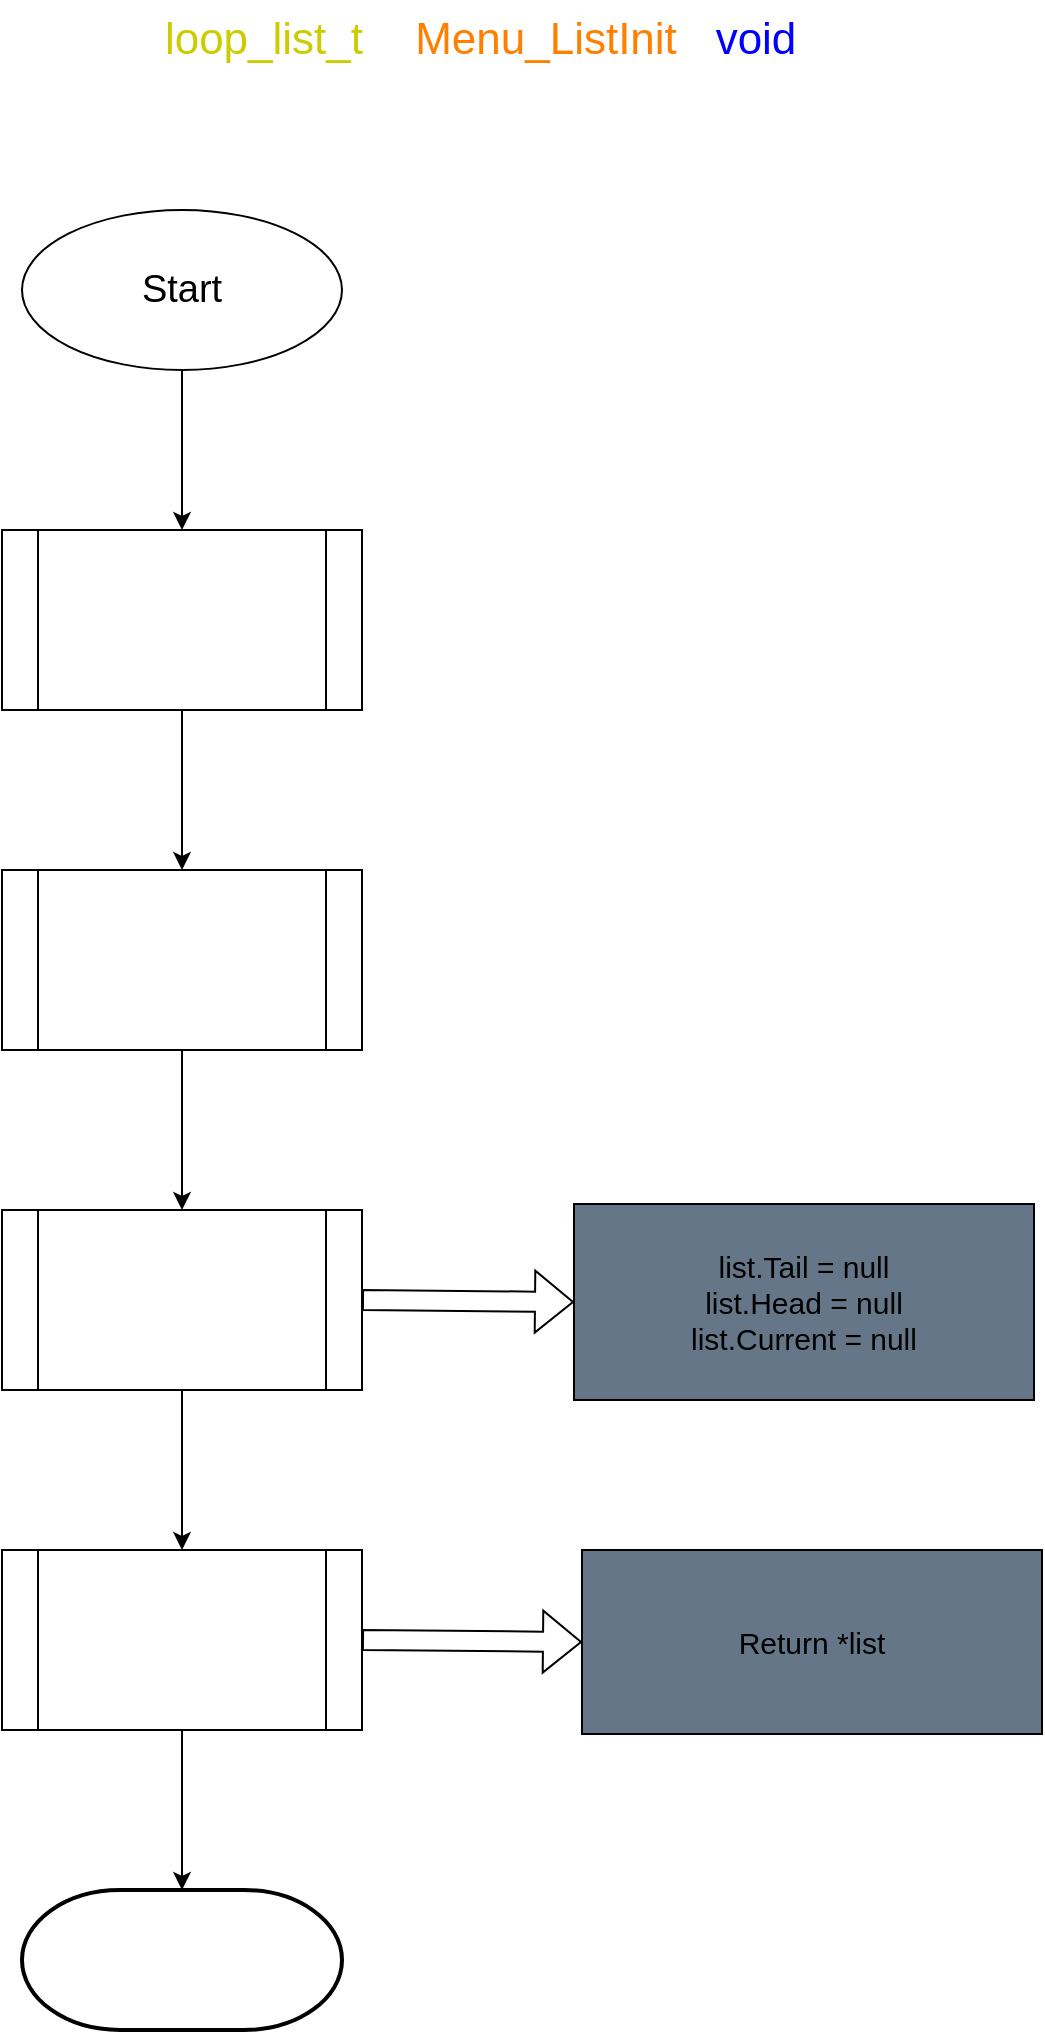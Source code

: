 <mxfile version="20.3.0" type="device" pages="8"><diagram id="kFR322_rynzFygcj7j_k" name="Menu_ListInit"><mxGraphModel dx="1422" dy="863" grid="1" gridSize="10" guides="1" tooltips="1" connect="1" arrows="1" fold="1" page="1" pageScale="1" pageWidth="827" pageHeight="1169" math="0" shadow="0"><root><mxCell id="0"/><mxCell id="1" parent="0"/><mxCell id="9X_wEYXlLBocZX6aPp8K-1" value="" style="edgeStyle=orthogonalEdgeStyle;rounded=0;orthogonalLoop=1;jettySize=auto;html=1;fontSize=19;fontColor=#FFFFFF;" parent="1" source="9X_wEYXlLBocZX6aPp8K-2" target="9X_wEYXlLBocZX6aPp8K-9" edge="1"><mxGeometry relative="1" as="geometry"/></mxCell><mxCell id="9X_wEYXlLBocZX6aPp8K-2" value="Start" style="ellipse;whiteSpace=wrap;html=1;fontSize=19;" parent="1" vertex="1"><mxGeometry x="180" y="155" width="160" height="80" as="geometry"/></mxCell><mxCell id="9X_wEYXlLBocZX6aPp8K-3" value="" style="edgeStyle=orthogonalEdgeStyle;rounded=0;orthogonalLoop=1;jettySize=auto;html=1;fontSize=19;fontColor=#FFFFFF;" parent="1" source="9X_wEYXlLBocZX6aPp8K-4" target="9X_wEYXlLBocZX6aPp8K-6" edge="1"><mxGeometry relative="1" as="geometry"/></mxCell><mxCell id="9X_wEYXlLBocZX6aPp8K-4" value="Alokacja pamięci dla listy" style="shape=process;whiteSpace=wrap;html=1;backgroundOutline=1;fontSize=19;fontColor=#FFFFFF;" parent="1" vertex="1"><mxGeometry x="170" y="485" width="180" height="90" as="geometry"/></mxCell><mxCell id="9X_wEYXlLBocZX6aPp8K-5" value="" style="edgeStyle=orthogonalEdgeStyle;rounded=0;orthogonalLoop=1;jettySize=auto;html=1;fontSize=19;fontColor=#FFFFFF;" parent="1" source="9X_wEYXlLBocZX6aPp8K-6" target="9X_wEYXlLBocZX6aPp8K-11" edge="1"><mxGeometry relative="1" as="geometry"/></mxCell><mxCell id="9X_wEYXlLBocZX6aPp8K-6" value="Ustawienie wartości początkowych" style="shape=process;whiteSpace=wrap;html=1;backgroundOutline=1;fontSize=19;fontColor=#FFFFFF;" parent="1" vertex="1"><mxGeometry x="170" y="655" width="180" height="90" as="geometry"/></mxCell><mxCell id="9X_wEYXlLBocZX6aPp8K-7" value="Koniec" style="strokeWidth=2;html=1;shape=mxgraph.flowchart.terminator;whiteSpace=wrap;fontSize=19;fontColor=#FFFFFF;" parent="1" vertex="1"><mxGeometry x="180" y="995" width="160" height="70" as="geometry"/></mxCell><mxCell id="9X_wEYXlLBocZX6aPp8K-8" value="" style="edgeStyle=orthogonalEdgeStyle;rounded=0;orthogonalLoop=1;jettySize=auto;html=1;fontSize=19;fontColor=#FFFFFF;" parent="1" source="9X_wEYXlLBocZX6aPp8K-9" target="9X_wEYXlLBocZX6aPp8K-4" edge="1"><mxGeometry relative="1" as="geometry"/></mxCell><mxCell id="9X_wEYXlLBocZX6aPp8K-9" value="Deklaracja tymczasowej nazwy listy" style="shape=process;whiteSpace=wrap;html=1;backgroundOutline=1;fontSize=19;fontColor=#FFFFFF;" parent="1" vertex="1"><mxGeometry x="170" y="315" width="180" height="90" as="geometry"/></mxCell><mxCell id="9X_wEYXlLBocZX6aPp8K-10" value="" style="edgeStyle=orthogonalEdgeStyle;rounded=0;orthogonalLoop=1;jettySize=auto;html=1;fontSize=19;fontColor=#FFFFFF;" parent="1" source="9X_wEYXlLBocZX6aPp8K-11" target="9X_wEYXlLBocZX6aPp8K-7" edge="1"><mxGeometry relative="1" as="geometry"/></mxCell><mxCell id="9X_wEYXlLBocZX6aPp8K-11" value="Zwrócenie wskaźnika na listę" style="shape=process;whiteSpace=wrap;html=1;backgroundOutline=1;fontSize=19;fontColor=#FFFFFF;" parent="1" vertex="1"><mxGeometry x="170" y="825" width="180" height="90" as="geometry"/></mxCell><mxCell id="9X_wEYXlLBocZX6aPp8K-12" value="" style="group;rotation=0;" parent="1" vertex="1" connectable="0"><mxGeometry x="241" y="50" width="346" height="40" as="geometry"/></mxCell><mxCell id="9X_wEYXlLBocZX6aPp8K-13" value="&lt;font color=&quot;#cccc00&quot;&gt;loop_list_t&lt;/font&gt;" style="text;html=1;strokeColor=none;fillColor=none;align=center;verticalAlign=middle;whiteSpace=wrap;rounded=0;fontSize=22;fontColor=#999900;rotation=0;" parent="9X_wEYXlLBocZX6aPp8K-12" vertex="1"><mxGeometry width="120" height="40" as="geometry"/></mxCell><mxCell id="9X_wEYXlLBocZX6aPp8K-14" value="Menu_ListInit" style="text;html=1;strokeColor=none;fillColor=none;align=center;verticalAlign=middle;whiteSpace=wrap;rounded=0;fontSize=22;fontColor=#FF8000;rotation=0;" parent="9X_wEYXlLBocZX6aPp8K-12" vertex="1"><mxGeometry x="126" width="150" height="40" as="geometry"/></mxCell><mxCell id="9X_wEYXlLBocZX6aPp8K-15" value="void" style="text;html=1;strokeColor=none;fillColor=none;align=center;verticalAlign=middle;whiteSpace=wrap;rounded=0;fontSize=22;fontColor=#0000FF;rotation=0;" parent="9X_wEYXlLBocZX6aPp8K-12" vertex="1"><mxGeometry x="276" width="60" height="40" as="geometry"/></mxCell><mxCell id="9X_wEYXlLBocZX6aPp8K-16" value="&lt;font&gt;*&lt;/font&gt;" style="text;html=1;strokeColor=none;fillColor=none;align=center;verticalAlign=middle;whiteSpace=wrap;rounded=0;fontSize=22;fontColor=#FFFFFF;rotation=0;" parent="9X_wEYXlLBocZX6aPp8K-12" vertex="1"><mxGeometry x="120" width="20" height="40" as="geometry"/></mxCell><mxCell id="9X_wEYXlLBocZX6aPp8K-17" value="&lt;font&gt;(&lt;/font&gt;" style="text;html=1;strokeColor=none;fillColor=none;align=center;verticalAlign=middle;whiteSpace=wrap;rounded=0;fontSize=22;fontColor=#FFFFFF;rotation=0;" parent="9X_wEYXlLBocZX6aPp8K-12" vertex="1"><mxGeometry x="265" width="20" height="40" as="geometry"/></mxCell><mxCell id="9X_wEYXlLBocZX6aPp8K-18" value="&lt;font&gt;)&lt;/font&gt;" style="text;html=1;strokeColor=none;fillColor=none;align=center;verticalAlign=middle;whiteSpace=wrap;rounded=0;fontSize=22;fontColor=#FFFFFF;rotation=0;" parent="9X_wEYXlLBocZX6aPp8K-12" vertex="1"><mxGeometry x="326" width="20" height="40" as="geometry"/></mxCell><mxCell id="9X_wEYXlLBocZX6aPp8K-19" value="list.Tail = null&lt;br&gt;list.Head = null&lt;br&gt;list.Current = null" style="rounded=0;whiteSpace=wrap;html=1;fontSize=15;fillColor=#647687;" parent="1" vertex="1"><mxGeometry x="456" y="652" width="230" height="98" as="geometry"/></mxCell><mxCell id="9X_wEYXlLBocZX6aPp8K-20" value="" style="shape=flexArrow;endArrow=classic;html=1;rounded=0;fontSize=15;exitX=1;exitY=0.5;exitDx=0;exitDy=0;entryX=0;entryY=0.5;entryDx=0;entryDy=0;" parent="1" source="9X_wEYXlLBocZX6aPp8K-6" target="9X_wEYXlLBocZX6aPp8K-19" edge="1"><mxGeometry width="50" height="50" relative="1" as="geometry"><mxPoint x="900" y="693" as="sourcePoint"/><mxPoint x="950" y="643" as="targetPoint"/></mxGeometry></mxCell><mxCell id="9X_wEYXlLBocZX6aPp8K-21" value="Return *list" style="rounded=0;whiteSpace=wrap;html=1;fontSize=15;fillColor=#647687;" parent="1" vertex="1"><mxGeometry x="460" y="825" width="230" height="92" as="geometry"/></mxCell><mxCell id="9X_wEYXlLBocZX6aPp8K-22" value="" style="shape=flexArrow;endArrow=classic;html=1;rounded=0;fontSize=15;exitX=1;exitY=0.5;exitDx=0;exitDy=0;entryX=0;entryY=0.5;entryDx=0;entryDy=0;" parent="1" source="9X_wEYXlLBocZX6aPp8K-11" target="9X_wEYXlLBocZX6aPp8K-21" edge="1"><mxGeometry width="50" height="50" relative="1" as="geometry"><mxPoint x="670" y="743" as="sourcePoint"/><mxPoint x="720" y="693" as="targetPoint"/></mxGeometry></mxCell></root></mxGraphModel></diagram><diagram id="vKuRFyt6GwgGQconW0nP" name="Menu_ListItemInit"><mxGraphModel dx="1422" dy="863" grid="1" gridSize="10" guides="1" tooltips="1" connect="1" arrows="1" fold="1" page="1" pageScale="1" pageWidth="827" pageHeight="1169" math="0" shadow="0"><root><mxCell id="0"/><mxCell id="1" parent="0"/><mxCell id="AhZeR1gGM8lucF3yolMt-4" value="" style="edgeStyle=orthogonalEdgeStyle;rounded=0;orthogonalLoop=1;jettySize=auto;html=1;" parent="1" source="AhZeR1gGM8lucF3yolMt-1" target="AhZeR1gGM8lucF3yolMt-3" edge="1"><mxGeometry relative="1" as="geometry"/></mxCell><mxCell id="AhZeR1gGM8lucF3yolMt-1" value="Start" style="ellipse;whiteSpace=wrap;html=1;fontSize=19;" parent="1" vertex="1"><mxGeometry x="179" y="150" width="160" height="80" as="geometry"/></mxCell><mxCell id="AhZeR1gGM8lucF3yolMt-9" value="" style="edgeStyle=orthogonalEdgeStyle;rounded=0;orthogonalLoop=1;jettySize=auto;html=1;" parent="1" source="AhZeR1gGM8lucF3yolMt-2" target="AhZeR1gGM8lucF3yolMt-6" edge="1"><mxGeometry relative="1" as="geometry"/></mxCell><mxCell id="AhZeR1gGM8lucF3yolMt-2" value="Alokacja pamięci dla listy" style="shape=process;whiteSpace=wrap;html=1;backgroundOutline=1;fontSize=19;fontColor=#FFFFFF;" parent="1" vertex="1"><mxGeometry x="169" y="480" width="180" height="90" as="geometry"/></mxCell><mxCell id="AhZeR1gGM8lucF3yolMt-5" value="" style="edgeStyle=orthogonalEdgeStyle;rounded=0;orthogonalLoop=1;jettySize=auto;html=1;" parent="1" source="AhZeR1gGM8lucF3yolMt-3" target="AhZeR1gGM8lucF3yolMt-2" edge="1"><mxGeometry relative="1" as="geometry"/></mxCell><mxCell id="AhZeR1gGM8lucF3yolMt-3" value="Deklaracja tymczasowej nazwy elementu" style="shape=process;whiteSpace=wrap;html=1;backgroundOutline=1;fontSize=19;fontColor=#FFFFFF;" parent="1" vertex="1"><mxGeometry x="169" y="310" width="180" height="90" as="geometry"/></mxCell><mxCell id="AhZeR1gGM8lucF3yolMt-10" value="" style="edgeStyle=orthogonalEdgeStyle;rounded=0;orthogonalLoop=1;jettySize=auto;html=1;" parent="1" source="AhZeR1gGM8lucF3yolMt-6" target="AhZeR1gGM8lucF3yolMt-7" edge="1"><mxGeometry relative="1" as="geometry"/></mxCell><mxCell id="AhZeR1gGM8lucF3yolMt-6" value="Kopiowanie wskaźnika na dane z parametru do elementu" style="shape=process;whiteSpace=wrap;html=1;backgroundOutline=1;fontSize=19;fontColor=#FFFFFF;" parent="1" vertex="1"><mxGeometry x="169" y="650" width="180" height="130" as="geometry"/></mxCell><mxCell id="AhZeR1gGM8lucF3yolMt-11" value="" style="edgeStyle=orthogonalEdgeStyle;rounded=0;orthogonalLoop=1;jettySize=auto;html=1;" parent="1" source="AhZeR1gGM8lucF3yolMt-7" target="AhZeR1gGM8lucF3yolMt-8" edge="1"><mxGeometry relative="1" as="geometry"/></mxCell><mxCell id="AhZeR1gGM8lucF3yolMt-7" value="Zwrócenie wskaźnika na element" style="shape=process;whiteSpace=wrap;html=1;backgroundOutline=1;fontSize=19;fontColor=#FFFFFF;" parent="1" vertex="1"><mxGeometry x="169" y="870" width="180" height="90" as="geometry"/></mxCell><mxCell id="AhZeR1gGM8lucF3yolMt-8" value="Koniec" style="strokeWidth=2;html=1;shape=mxgraph.flowchart.terminator;whiteSpace=wrap;fontSize=19;fontColor=#FFFFFF;" parent="1" vertex="1"><mxGeometry x="179" y="1040" width="160" height="70" as="geometry"/></mxCell><mxCell id="AhZeR1gGM8lucF3yolMt-12" value="" style="group;rotation=90;" parent="1" vertex="1" connectable="0"><mxGeometry x="414" y="-170" width="40" height="465" as="geometry"/></mxCell><mxCell id="2A2PW-0238Uh_48TNeg3-28" value="&lt;font&gt;*&lt;/font&gt;" style="text;html=1;strokeColor=none;fillColor=none;align=center;verticalAlign=middle;whiteSpace=wrap;rounded=0;fontSize=22;fontColor=#FFFFFF;rotation=0;" parent="AhZeR1gGM8lucF3yolMt-12" vertex="1"><mxGeometry x="-86" y="213" width="20" height="40" as="geometry"/></mxCell><mxCell id="2A2PW-0238Uh_48TNeg3-36" value="&lt;font color=&quot;#cccc00&quot;&gt;loop_item_t&lt;/font&gt;" style="text;html=1;strokeColor=none;fillColor=none;align=center;verticalAlign=middle;whiteSpace=wrap;rounded=0;fontSize=22;fontColor=#999900;rotation=0;" parent="AhZeR1gGM8lucF3yolMt-12" vertex="1"><mxGeometry x="-212" y="213" width="120" height="40" as="geometry"/></mxCell><mxCell id="2A2PW-0238Uh_48TNeg3-41" value="Menu_ListItemInit" style="text;html=1;strokeColor=none;fillColor=none;align=center;verticalAlign=middle;whiteSpace=wrap;rounded=0;fontSize=22;fontColor=#FF8000;rotation=0;" parent="AhZeR1gGM8lucF3yolMt-12" vertex="1"><mxGeometry x="-78" y="213" width="186" height="40" as="geometry"/></mxCell><mxCell id="2A2PW-0238Uh_48TNeg3-42" value="&lt;font&gt;(&lt;/font&gt;" style="text;html=1;strokeColor=none;fillColor=none;align=center;verticalAlign=middle;whiteSpace=wrap;rounded=0;fontSize=22;fontColor=#FFFFFF;rotation=0;" parent="AhZeR1gGM8lucF3yolMt-12" vertex="1"><mxGeometry x="98" y="213" width="20" height="40" as="geometry"/></mxCell><mxCell id="2A2PW-0238Uh_48TNeg3-43" value="&lt;font&gt;)&lt;/font&gt;" style="text;html=1;strokeColor=none;fillColor=none;align=center;verticalAlign=middle;whiteSpace=wrap;rounded=0;fontSize=22;fontColor=#FFFFFF;rotation=0;" parent="AhZeR1gGM8lucF3yolMt-12" vertex="1"><mxGeometry x="233" y="213" width="20" height="40" as="geometry"/></mxCell><mxCell id="2A2PW-0238Uh_48TNeg3-48" value="&lt;font&gt;*&lt;/font&gt;" style="text;html=1;strokeColor=none;fillColor=none;align=center;verticalAlign=middle;whiteSpace=wrap;rounded=0;fontSize=22;fontColor=#FFFFFF;rotation=0;" parent="AhZeR1gGM8lucF3yolMt-12" vertex="1"><mxGeometry x="169" y="213" width="20" height="40" as="geometry"/></mxCell><mxCell id="2A2PW-0238Uh_48TNeg3-49" value="void" style="text;html=1;strokeColor=none;fillColor=none;align=center;verticalAlign=middle;whiteSpace=wrap;rounded=0;fontSize=22;fontColor=#0000FF;rotation=0;" parent="AhZeR1gGM8lucF3yolMt-12" vertex="1"><mxGeometry x="109" y="213" width="60" height="40" as="geometry"/></mxCell><mxCell id="2A2PW-0238Uh_48TNeg3-50" value="data" style="text;html=1;strokeColor=none;fillColor=none;align=center;verticalAlign=middle;whiteSpace=wrap;rounded=0;fontSize=22;fontColor=#999900;rotation=0;" parent="AhZeR1gGM8lucF3yolMt-12" vertex="1"><mxGeometry x="178" y="213" width="60" height="40" as="geometry"/></mxCell><mxCell id="nR_Tfv0S3q0pgdXefaeN-3" value="item.data = data" style="rounded=0;whiteSpace=wrap;html=1;fontSize=15;fillColor=#647687;" parent="1" vertex="1"><mxGeometry x="459" y="666" width="230" height="98" as="geometry"/></mxCell><mxCell id="kOdAUCQKuHvmWiGA5E4S-2" value="" style="shape=flexArrow;endArrow=classic;html=1;rounded=0;fontSize=15;exitX=1;exitY=0.5;exitDx=0;exitDy=0;entryX=0;entryY=0.5;entryDx=0;entryDy=0;" parent="1" source="AhZeR1gGM8lucF3yolMt-6" target="nR_Tfv0S3q0pgdXefaeN-3" edge="1"><mxGeometry width="50" height="50" relative="1" as="geometry"><mxPoint x="129" y="686" as="sourcePoint"/><mxPoint x="179" y="636" as="targetPoint"/></mxGeometry></mxCell><mxCell id="NC5YnZYt-WwIHrr4AUZE-1" value="Return *item" style="rounded=0;whiteSpace=wrap;html=1;fontSize=15;fillColor=#647687;" parent="1" vertex="1"><mxGeometry x="469" y="866" width="230" height="98" as="geometry"/></mxCell><mxCell id="NC5YnZYt-WwIHrr4AUZE-4" value="" style="shape=flexArrow;endArrow=classic;html=1;rounded=0;fontSize=15;exitX=1;exitY=0.5;exitDx=0;exitDy=0;entryX=0;entryY=0.5;entryDx=0;entryDy=0;" parent="1" source="AhZeR1gGM8lucF3yolMt-7" target="NC5YnZYt-WwIHrr4AUZE-1" edge="1"><mxGeometry width="50" height="50" relative="1" as="geometry"><mxPoint x="119" y="736" as="sourcePoint"/><mxPoint x="169" y="686" as="targetPoint"/></mxGeometry></mxCell></root></mxGraphModel></diagram><diagram id="rMQcIVo3_I9KwpzCZV9d" name="Menu_MenuItemInit"><mxGraphModel dx="1422" dy="863" grid="1" gridSize="10" guides="1" tooltips="1" connect="1" arrows="1" fold="1" page="1" pageScale="1" pageWidth="827" pageHeight="1169" math="0" shadow="0"><root><mxCell id="0"/><mxCell id="1" parent="0"/><mxCell id="3RRZLlvrzchAJQdsyAjg-2" value="&lt;font&gt;*&lt;/font&gt;" style="text;html=1;strokeColor=none;fillColor=none;align=center;verticalAlign=middle;whiteSpace=wrap;rounded=0;fontSize=22;fontColor=#FFFFFF;rotation=0;" parent="1" vertex="1"><mxGeometry x="171" y="43" width="20" height="40" as="geometry"/></mxCell><mxCell id="3RRZLlvrzchAJQdsyAjg-3" value="&lt;font color=&quot;#cccc00&quot;&gt;menu_item_t&lt;/font&gt;" style="text;html=1;strokeColor=none;fillColor=none;align=center;verticalAlign=middle;whiteSpace=wrap;rounded=0;fontSize=22;fontColor=#999900;rotation=0;" parent="1" vertex="1"><mxGeometry x="50" y="43" width="120" height="40" as="geometry"/></mxCell><mxCell id="3RRZLlvrzchAJQdsyAjg-4" value="Menu_MenuItemInit" style="text;html=1;strokeColor=none;fillColor=none;align=center;verticalAlign=middle;whiteSpace=wrap;rounded=0;fontSize=22;fontColor=#FF8000;rotation=0;" parent="1" vertex="1"><mxGeometry x="193" y="43" width="218" height="40" as="geometry"/></mxCell><mxCell id="3RRZLlvrzchAJQdsyAjg-5" value="&lt;font&gt;(&lt;/font&gt;" style="text;html=1;strokeColor=none;fillColor=none;align=center;verticalAlign=middle;whiteSpace=wrap;rounded=0;fontSize=22;fontColor=#FFFFFF;rotation=0;" parent="1" vertex="1"><mxGeometry x="400" y="43" width="20" height="40" as="geometry"/></mxCell><mxCell id="3RRZLlvrzchAJQdsyAjg-6" value="&lt;font&gt;)&lt;/font&gt;" style="text;html=1;strokeColor=none;fillColor=none;align=center;verticalAlign=middle;whiteSpace=wrap;rounded=0;fontSize=22;fontColor=#FFFFFF;rotation=0;" parent="1" vertex="1"><mxGeometry x="623.5" y="83" width="20" height="40" as="geometry"/></mxCell><mxCell id="qqy65rBKwYio3Vyqo7Yw-1" value="&lt;font color=&quot;#cccc00&quot;&gt;label_t&lt;/font&gt;" style="text;html=1;strokeColor=none;fillColor=none;align=center;verticalAlign=middle;whiteSpace=wrap;rounded=0;fontSize=22;fontColor=#999900;rotation=0;" parent="1" vertex="1"><mxGeometry x="394" y="43" width="120" height="40" as="geometry"/></mxCell><mxCell id="qqy65rBKwYio3Vyqo7Yw-2" value="name" style="text;html=1;strokeColor=none;fillColor=none;align=center;verticalAlign=middle;whiteSpace=wrap;rounded=0;fontSize=22;fontColor=#999900;rotation=0;" parent="1" vertex="1"><mxGeometry x="506" y="43" width="68" height="40" as="geometry"/></mxCell><mxCell id="qqy65rBKwYio3Vyqo7Yw-3" value="&lt;font&gt;*&lt;/font&gt;" style="text;html=1;strokeColor=none;fillColor=none;align=center;verticalAlign=middle;whiteSpace=wrap;rounded=0;fontSize=22;fontColor=#FFFFFF;rotation=0;" parent="1" vertex="1"><mxGeometry x="494" y="43" width="20" height="40" as="geometry"/></mxCell><mxCell id="ktWo3UOCoXqQUlt6AdeU-1" value="&lt;font&gt;,&lt;/font&gt;" style="text;html=1;strokeColor=none;fillColor=none;align=center;verticalAlign=middle;whiteSpace=wrap;rounded=0;fontSize=22;fontColor=#FFFFFF;rotation=0;" parent="1" vertex="1"><mxGeometry x="561" y="43" width="20" height="40" as="geometry"/></mxCell><mxCell id="ktWo3UOCoXqQUlt6AdeU-2" value="&lt;font color=&quot;#cccc00&quot;&gt;label_t&lt;/font&gt;" style="text;html=1;strokeColor=none;fillColor=none;align=center;verticalAlign=middle;whiteSpace=wrap;rounded=0;fontSize=22;fontColor=#999900;rotation=0;" parent="1" vertex="1"><mxGeometry x="553" y="43" width="125" height="40" as="geometry"/></mxCell><mxCell id="ktWo3UOCoXqQUlt6AdeU-3" value="value" style="text;html=1;strokeColor=none;fillColor=none;align=center;verticalAlign=middle;whiteSpace=wrap;rounded=0;fontSize=22;fontColor=#999900;rotation=0;" parent="1" vertex="1"><mxGeometry x="670" y="43" width="68" height="40" as="geometry"/></mxCell><mxCell id="ktWo3UOCoXqQUlt6AdeU-4" value="&lt;font&gt;*&lt;/font&gt;" style="text;html=1;strokeColor=none;fillColor=none;align=center;verticalAlign=middle;whiteSpace=wrap;rounded=0;fontSize=22;fontColor=#FFFFFF;rotation=0;" parent="1" vertex="1"><mxGeometry x="658" y="43" width="20" height="40" as="geometry"/></mxCell><mxCell id="ktWo3UOCoXqQUlt6AdeU-5" value="&lt;font color=&quot;#cccc00&quot;&gt;uint8_t&lt;/font&gt;" style="text;html=1;strokeColor=none;fillColor=none;align=center;verticalAlign=middle;whiteSpace=wrap;rounded=0;fontSize=22;fontColor=#999900;rotation=0;" parent="1" vertex="1"><mxGeometry x="394" y="83" width="120" height="40" as="geometry"/></mxCell><mxCell id="ktWo3UOCoXqQUlt6AdeU-6" value="x" style="text;html=1;strokeColor=none;fillColor=none;align=center;verticalAlign=middle;whiteSpace=wrap;rounded=0;fontSize=22;fontColor=#999900;rotation=0;" parent="1" vertex="1"><mxGeometry x="475" y="83" width="68" height="40" as="geometry"/></mxCell><mxCell id="ktWo3UOCoXqQUlt6AdeU-7" value="&lt;font&gt;,&lt;/font&gt;" style="text;html=1;strokeColor=none;fillColor=none;align=center;verticalAlign=middle;whiteSpace=wrap;rounded=0;fontSize=22;fontColor=#FFFFFF;rotation=0;" parent="1" vertex="1"><mxGeometry x="514" y="83" width="20" height="40" as="geometry"/></mxCell><mxCell id="ktWo3UOCoXqQUlt6AdeU-8" value="&lt;font color=&quot;#cccc00&quot;&gt;uint8_t&lt;/font&gt;" style="text;html=1;strokeColor=none;fillColor=none;align=center;verticalAlign=middle;whiteSpace=wrap;rounded=0;fontSize=22;fontColor=#999900;rotation=0;" parent="1" vertex="1"><mxGeometry x="503.5" y="83" width="120" height="40" as="geometry"/></mxCell><mxCell id="ktWo3UOCoXqQUlt6AdeU-9" value="y" style="text;html=1;strokeColor=none;fillColor=none;align=center;verticalAlign=middle;whiteSpace=wrap;rounded=0;fontSize=22;fontColor=#999900;rotation=0;" parent="1" vertex="1"><mxGeometry x="584.5" y="83" width="68" height="40" as="geometry"/></mxCell><mxCell id="ktWo3UOCoXqQUlt6AdeU-10" value="&lt;font&gt;,&lt;/font&gt;" style="text;html=1;strokeColor=none;fillColor=none;align=center;verticalAlign=middle;whiteSpace=wrap;rounded=0;fontSize=22;fontColor=#FFFFFF;rotation=0;" parent="1" vertex="1"><mxGeometry x="726" y="43" width="20" height="40" as="geometry"/></mxCell><mxCell id="FUeuqZcthGgibSA0aR3h-4" value="" style="edgeStyle=orthogonalEdgeStyle;rounded=0;orthogonalLoop=1;jettySize=auto;html=1;" parent="1" source="FUeuqZcthGgibSA0aR3h-1" target="FUeuqZcthGgibSA0aR3h-2" edge="1"><mxGeometry relative="1" as="geometry"/></mxCell><mxCell id="FUeuqZcthGgibSA0aR3h-1" value="Start" style="ellipse;whiteSpace=wrap;html=1;fontSize=19;" parent="1" vertex="1"><mxGeometry x="179" y="150" width="160" height="80" as="geometry"/></mxCell><mxCell id="YZLlAqH4A0rJHZTyYcg4-2" value="" style="edgeStyle=orthogonalEdgeStyle;rounded=0;orthogonalLoop=1;jettySize=auto;html=1;" parent="1" source="FUeuqZcthGgibSA0aR3h-2" target="YZLlAqH4A0rJHZTyYcg4-1" edge="1"><mxGeometry relative="1" as="geometry"/></mxCell><mxCell id="FUeuqZcthGgibSA0aR3h-2" value="Deklaracja tymczasowej nazwy elementu" style="shape=process;whiteSpace=wrap;html=1;backgroundOutline=1;fontSize=19;fontColor=#FFFFFF;" parent="1" vertex="1"><mxGeometry x="169" y="290" width="180" height="90" as="geometry"/></mxCell><mxCell id="FUeuqZcthGgibSA0aR3h-3" value="item.Name = name&lt;br&gt;item.Value = value&lt;br&gt;item.X = x&lt;br&gt;item.Y = y" style="rounded=0;whiteSpace=wrap;html=1;fontSize=15;fillColor=#647687;" parent="1" vertex="1"><mxGeometry x="440" y="606" width="230" height="98" as="geometry"/></mxCell><mxCell id="YZLlAqH4A0rJHZTyYcg4-4" value="" style="edgeStyle=orthogonalEdgeStyle;rounded=0;orthogonalLoop=1;jettySize=auto;html=1;" parent="1" source="YZLlAqH4A0rJHZTyYcg4-1" target="YZLlAqH4A0rJHZTyYcg4-3" edge="1"><mxGeometry relative="1" as="geometry"/></mxCell><mxCell id="YZLlAqH4A0rJHZTyYcg4-1" value="Alokacja pamięci dla elementu" style="shape=process;whiteSpace=wrap;html=1;backgroundOutline=1;fontSize=19;fontColor=#FFFFFF;" parent="1" vertex="1"><mxGeometry x="169" y="450" width="180" height="90" as="geometry"/></mxCell><mxCell id="YZLlAqH4A0rJHZTyYcg4-7" value="" style="edgeStyle=orthogonalEdgeStyle;rounded=0;orthogonalLoop=1;jettySize=auto;html=1;" parent="1" source="YZLlAqH4A0rJHZTyYcg4-3" target="YZLlAqH4A0rJHZTyYcg4-6" edge="1"><mxGeometry relative="1" as="geometry"/></mxCell><mxCell id="YZLlAqH4A0rJHZTyYcg4-3" value="Kopiowanie parametrów do elementu" style="shape=process;whiteSpace=wrap;html=1;backgroundOutline=1;fontSize=19;fontColor=#FFFFFF;" parent="1" vertex="1"><mxGeometry x="169" y="610" width="180" height="90" as="geometry"/></mxCell><mxCell id="YZLlAqH4A0rJHZTyYcg4-5" value="" style="shape=flexArrow;endArrow=classic;html=1;rounded=0;exitX=1;exitY=0.5;exitDx=0;exitDy=0;entryX=0;entryY=0.5;entryDx=0;entryDy=0;" parent="1" source="YZLlAqH4A0rJHZTyYcg4-3" target="FUeuqZcthGgibSA0aR3h-3" edge="1"><mxGeometry width="50" height="50" relative="1" as="geometry"><mxPoint x="390" y="430" as="sourcePoint"/><mxPoint x="440" y="380" as="targetPoint"/></mxGeometry></mxCell><mxCell id="IPjsdAG77JeOgBrRI4eO-6" value="" style="edgeStyle=orthogonalEdgeStyle;rounded=0;orthogonalLoop=1;jettySize=auto;html=1;" parent="1" source="YZLlAqH4A0rJHZTyYcg4-6" target="IPjsdAG77JeOgBrRI4eO-1" edge="1"><mxGeometry relative="1" as="geometry"/></mxCell><mxCell id="YZLlAqH4A0rJHZTyYcg4-6" value="Ustawienie parametrów pozycji labelek" style="shape=process;whiteSpace=wrap;html=1;backgroundOutline=1;fontSize=19;fontColor=#FFFFFF;" parent="1" vertex="1"><mxGeometry x="169" y="770" width="180" height="90" as="geometry"/></mxCell><mxCell id="IPjsdAG77JeOgBrRI4eO-5" value="" style="edgeStyle=orthogonalEdgeStyle;rounded=0;orthogonalLoop=1;jettySize=auto;html=1;" parent="1" source="IPjsdAG77JeOgBrRI4eO-1" target="IPjsdAG77JeOgBrRI4eO-2" edge="1"><mxGeometry relative="1" as="geometry"/></mxCell><mxCell id="IPjsdAG77JeOgBrRI4eO-1" value="Zwrócenie wskaźnika na element" style="shape=process;whiteSpace=wrap;html=1;backgroundOutline=1;fontSize=19;fontColor=#FFFFFF;" parent="1" vertex="1"><mxGeometry x="169" y="930" width="180" height="90" as="geometry"/></mxCell><mxCell id="IPjsdAG77JeOgBrRI4eO-2" value="Koniec" style="strokeWidth=2;html=1;shape=mxgraph.flowchart.terminator;whiteSpace=wrap;fontSize=19;fontColor=#FFFFFF;" parent="1" vertex="1"><mxGeometry x="179" y="1080" width="160" height="70" as="geometry"/></mxCell><mxCell id="IPjsdAG77JeOgBrRI4eO-3" value="Return *item" style="rounded=0;whiteSpace=wrap;html=1;fontSize=15;fillColor=#647687;" parent="1" vertex="1"><mxGeometry x="440" y="926" width="230" height="98" as="geometry"/></mxCell><mxCell id="IPjsdAG77JeOgBrRI4eO-4" value="" style="shape=flexArrow;endArrow=classic;html=1;rounded=0;fontSize=15;exitX=1;exitY=0.5;exitDx=0;exitDy=0;entryX=0;entryY=0.5;entryDx=0;entryDy=0;" parent="1" source="IPjsdAG77JeOgBrRI4eO-1" target="IPjsdAG77JeOgBrRI4eO-3" edge="1"><mxGeometry width="50" height="50" relative="1" as="geometry"><mxPoint x="119" y="736" as="sourcePoint"/><mxPoint x="169" y="686" as="targetPoint"/></mxGeometry></mxCell></root></mxGraphModel></diagram><diagram id="onE0QuiK7b3Qmvc9pGw9" name="Menu_AddToList"><mxGraphModel dx="1422" dy="863" grid="1" gridSize="10" guides="1" tooltips="1" connect="1" arrows="1" fold="1" page="1" pageScale="1" pageWidth="1169" pageHeight="827" math="0" shadow="0"><root><mxCell id="0"/><mxCell id="1" parent="0"/><mxCell id="WjsBuoJqNcikVFlzMV9e-1" value="" style="group;rotation=90;" parent="1" vertex="1" connectable="0"><mxGeometry x="565" y="-260" width="40" height="614" as="geometry"/></mxCell><mxCell id="WjsBuoJqNcikVFlzMV9e-2" value="&lt;font&gt;*&lt;/font&gt;" style="text;html=1;strokeColor=none;fillColor=none;align=center;verticalAlign=middle;whiteSpace=wrap;rounded=0;fontSize=22;fontColor=#FFFFFF;rotation=0;" parent="WjsBuoJqNcikVFlzMV9e-1" vertex="1"><mxGeometry x="249" y="287" width="20" height="40" as="geometry"/></mxCell><mxCell id="WjsBuoJqNcikVFlzMV9e-3" value="&lt;font color=&quot;#cccc00&quot;&gt;loop_list_t&lt;/font&gt;" style="text;html=1;strokeColor=none;fillColor=none;align=center;verticalAlign=middle;whiteSpace=wrap;rounded=0;fontSize=22;fontColor=#999900;rotation=0;" parent="WjsBuoJqNcikVFlzMV9e-1" vertex="1"><mxGeometry x="-57" y="287" width="120" height="40" as="geometry"/></mxCell><mxCell id="WjsBuoJqNcikVFlzMV9e-4" value="void" style="text;html=1;strokeColor=none;fillColor=none;align=center;verticalAlign=middle;whiteSpace=wrap;rounded=0;fontSize=22;fontColor=#0000FF;rotation=0;" parent="WjsBuoJqNcikVFlzMV9e-1" vertex="1"><mxGeometry x="-287" y="287" width="60" height="40" as="geometry"/></mxCell><mxCell id="WjsBuoJqNcikVFlzMV9e-5" value="Menu_AddToList" style="text;html=1;strokeColor=none;fillColor=none;align=center;verticalAlign=middle;whiteSpace=wrap;rounded=0;fontSize=22;fontColor=#FF8000;rotation=0;" parent="WjsBuoJqNcikVFlzMV9e-1" vertex="1"><mxGeometry x="-237" y="287" width="186" height="40" as="geometry"/></mxCell><mxCell id="WjsBuoJqNcikVFlzMV9e-6" value="&lt;font&gt;)&lt;/font&gt;" style="text;html=1;strokeColor=none;fillColor=none;align=center;verticalAlign=middle;whiteSpace=wrap;rounded=0;fontSize=22;fontColor=#FFFFFF;rotation=0;" parent="WjsBuoJqNcikVFlzMV9e-1" vertex="1"><mxGeometry x="307" y="287" width="20" height="40" as="geometry"/></mxCell><mxCell id="WjsBuoJqNcikVFlzMV9e-7" value="&lt;font&gt;(&lt;/font&gt;" style="text;html=1;strokeColor=none;fillColor=none;align=center;verticalAlign=middle;whiteSpace=wrap;rounded=0;fontSize=22;fontColor=#FFFFFF;rotation=0;" parent="WjsBuoJqNcikVFlzMV9e-1" vertex="1"><mxGeometry x="-67" y="287" width="20" height="40" as="geometry"/></mxCell><mxCell id="WjsBuoJqNcikVFlzMV9e-8" value="&lt;font color=&quot;#cccc00&quot;&gt;loop_item_t&lt;/font&gt;" style="text;html=1;strokeColor=none;fillColor=none;align=center;verticalAlign=middle;whiteSpace=wrap;rounded=0;fontSize=22;fontColor=#999900;rotation=0;" parent="WjsBuoJqNcikVFlzMV9e-1" vertex="1"><mxGeometry x="120" y="287" width="120" height="40" as="geometry"/></mxCell><mxCell id="WjsBuoJqNcikVFlzMV9e-9" value="list" style="text;html=1;strokeColor=none;fillColor=none;align=center;verticalAlign=middle;whiteSpace=wrap;rounded=0;fontSize=22;fontColor=#999900;rotation=0;" parent="WjsBuoJqNcikVFlzMV9e-1" vertex="1"><mxGeometry x="70" y="287" width="40" height="40" as="geometry"/></mxCell><mxCell id="WjsBuoJqNcikVFlzMV9e-10" value="&lt;font&gt;*&lt;/font&gt;" style="text;html=1;strokeColor=none;fillColor=none;align=center;verticalAlign=middle;whiteSpace=wrap;rounded=0;fontSize=22;fontColor=#FFFFFF;rotation=0;" parent="WjsBuoJqNcikVFlzMV9e-1" vertex="1"><mxGeometry x="60" y="287" width="20" height="40" as="geometry"/></mxCell><mxCell id="WjsBuoJqNcikVFlzMV9e-11" value="&lt;font&gt;,&lt;/font&gt;" style="text;html=1;strokeColor=none;fillColor=none;align=center;verticalAlign=middle;whiteSpace=wrap;rounded=0;fontSize=22;fontColor=#FFFFFF;rotation=0;" parent="WjsBuoJqNcikVFlzMV9e-1" vertex="1"><mxGeometry x="100" y="287" width="20" height="40" as="geometry"/></mxCell><mxCell id="WjsBuoJqNcikVFlzMV9e-12" value="item" style="text;html=1;strokeColor=none;fillColor=none;align=center;verticalAlign=middle;whiteSpace=wrap;rounded=0;fontSize=22;fontColor=#999900;rotation=0;" parent="WjsBuoJqNcikVFlzMV9e-1" vertex="1"><mxGeometry x="263" y="287" width="50" height="40" as="geometry"/></mxCell><mxCell id="D5gDaJg32nruo5SQrH_6-11" value="" style="edgeStyle=orthogonalEdgeStyle;rounded=0;orthogonalLoop=1;jettySize=auto;html=1;fontSize=15;" parent="1" source="PdtqoGENxjOMGmHZnGwZ-1" target="PdtqoGENxjOMGmHZnGwZ-2" edge="1"><mxGeometry relative="1" as="geometry"/></mxCell><mxCell id="PdtqoGENxjOMGmHZnGwZ-1" value="Start" style="ellipse;whiteSpace=wrap;html=1;fontSize=19;" parent="1" vertex="1"><mxGeometry x="60" y="145" width="160" height="80" as="geometry"/></mxCell><mxCell id="PdtqoGENxjOMGmHZnGwZ-8" style="edgeStyle=orthogonalEdgeStyle;rounded=0;orthogonalLoop=1;jettySize=auto;html=1;exitX=1;exitY=0.5;exitDx=0;exitDy=0;entryX=0;entryY=0.5;entryDx=0;entryDy=0;fontSize=15;fontColor=#FFFFFF;" parent="1" source="PdtqoGENxjOMGmHZnGwZ-2" target="PdtqoGENxjOMGmHZnGwZ-7" edge="1"><mxGeometry relative="1" as="geometry"><mxPoint x="525" y="185" as="sourcePoint"/></mxGeometry></mxCell><mxCell id="PdtqoGENxjOMGmHZnGwZ-24" value="" style="edgeStyle=orthogonalEdgeStyle;rounded=0;orthogonalLoop=1;jettySize=auto;html=1;fontSize=15;fontColor=#FFFFFF;exitX=0.5;exitY=1;exitDx=0;exitDy=0;" parent="1" source="PdtqoGENxjOMGmHZnGwZ-2" target="PdtqoGENxjOMGmHZnGwZ-20" edge="1"><mxGeometry relative="1" as="geometry"><mxPoint x="430" y="240" as="sourcePoint"/></mxGeometry></mxCell><mxCell id="PdtqoGENxjOMGmHZnGwZ-2" value="Czy lista jest pusta ?" style="rhombus;whiteSpace=wrap;html=1;fontSize=15;" parent="1" vertex="1"><mxGeometry x="335" y="130" width="190" height="110" as="geometry"/></mxCell><mxCell id="eWwcvoDwJ6RxP1DSagqc-4" value="" style="edgeStyle=orthogonalEdgeStyle;rounded=0;orthogonalLoop=1;jettySize=auto;html=1;" parent="1" source="PdtqoGENxjOMGmHZnGwZ-7" target="eWwcvoDwJ6RxP1DSagqc-1" edge="1"><mxGeometry relative="1" as="geometry"/></mxCell><mxCell id="PdtqoGENxjOMGmHZnGwZ-7" value="Ustawienie wszystkich wskaźników listy na wstawiany element" style="shape=process;whiteSpace=wrap;html=1;backgroundOutline=1;fontSize=15;fontColor=#FFFFFF;" parent="1" vertex="1"><mxGeometry x="660" y="137.5" width="200" height="95" as="geometry"/></mxCell><mxCell id="PdtqoGENxjOMGmHZnGwZ-12" value="tak" style="text;html=1;strokeColor=none;fillColor=none;align=center;verticalAlign=middle;whiteSpace=wrap;rounded=0;fontSize=15;fontColor=#FFFFFF;" parent="1" vertex="1"><mxGeometry x="550" y="150" width="60" height="30" as="geometry"/></mxCell><mxCell id="nMArdfz6f98vbZfLdD5x-4" value="" style="edgeStyle=orthogonalEdgeStyle;rounded=0;orthogonalLoop=1;jettySize=auto;html=1;" parent="1" source="PdtqoGENxjOMGmHZnGwZ-13" target="PdtqoGENxjOMGmHZnGwZ-16" edge="1"><mxGeometry relative="1" as="geometry"/></mxCell><mxCell id="PdtqoGENxjOMGmHZnGwZ-13" value="Przestawienie wskaźnik na następny element elementowi aktualnie znajdującemu się na początku na element aktualnie wstawiany" style="shape=process;whiteSpace=wrap;html=1;backgroundOutline=1;fontSize=15;fontColor=#FFFFFF;" parent="1" vertex="1"><mxGeometry x="312.5" y="500" width="235" height="120" as="geometry"/></mxCell><mxCell id="PdtqoGENxjOMGmHZnGwZ-15" value="nie" style="text;html=1;strokeColor=none;fillColor=none;align=center;verticalAlign=middle;whiteSpace=wrap;rounded=0;fontSize=15;fontColor=#FFFFFF;" parent="1" vertex="1"><mxGeometry x="430" y="270" width="60" height="30" as="geometry"/></mxCell><mxCell id="nMArdfz6f98vbZfLdD5x-10" value="" style="edgeStyle=orthogonalEdgeStyle;rounded=0;orthogonalLoop=1;jettySize=auto;html=1;fontSize=15;" parent="1" source="PdtqoGENxjOMGmHZnGwZ-16" target="nMArdfz6f98vbZfLdD5x-9" edge="1"><mxGeometry relative="1" as="geometry"/></mxCell><mxCell id="PdtqoGENxjOMGmHZnGwZ-16" value="Ustawienie dodawanego elementu na początek listy i ustawienie wskaźnika elementu aktualnego" style="shape=process;whiteSpace=wrap;html=1;backgroundOutline=1;fontSize=15;fontColor=#FFFFFF;" parent="1" vertex="1"><mxGeometry x="300" y="690" width="260" height="80" as="geometry"/></mxCell><mxCell id="nMArdfz6f98vbZfLdD5x-1" value="" style="edgeStyle=orthogonalEdgeStyle;rounded=0;orthogonalLoop=1;jettySize=auto;html=1;" parent="1" source="PdtqoGENxjOMGmHZnGwZ-20" target="PdtqoGENxjOMGmHZnGwZ-13" edge="1"><mxGeometry relative="1" as="geometry"/></mxCell><mxCell id="PdtqoGENxjOMGmHZnGwZ-20" value="Ustawienie wstawianemu elementowi wskaźników na następny i poprzedni element" style="shape=process;whiteSpace=wrap;html=1;backgroundOutline=1;fontSize=15;fontColor=#FFFFFF;" parent="1" vertex="1"><mxGeometry x="300" y="340" width="260" height="92.5" as="geometry"/></mxCell><mxCell id="PdtqoGENxjOMGmHZnGwZ-21" value="" style="shape=flexArrow;endArrow=classic;html=1;rounded=0;fontSize=15;fontColor=#FFFFFF;exitX=0;exitY=0.5;exitDx=0;exitDy=0;entryX=1;entryY=0.5;entryDx=0;entryDy=0;" parent="1" source="PdtqoGENxjOMGmHZnGwZ-20" target="PdtqoGENxjOMGmHZnGwZ-23" edge="1"><mxGeometry width="50" height="50" relative="1" as="geometry"><mxPoint x="570" y="390" as="sourcePoint"/><mxPoint x="750" y="400" as="targetPoint"/></mxGeometry></mxCell><mxCell id="PdtqoGENxjOMGmHZnGwZ-23" value="item.Prev = list.Head&lt;br&gt;item.Next = list.Tail" style="rounded=0;whiteSpace=wrap;html=1;fontSize=15;fontColor=#ffffff;fillColor=#647687;strokeColor=#314354;" parent="1" vertex="1"><mxGeometry x="30" y="346.25" width="190" height="80" as="geometry"/></mxCell><mxCell id="gmZ9lIoqlj0BBLHNXjSg-1" value="" style="shape=flexArrow;endArrow=classic;html=1;rounded=0;exitX=1;exitY=0.5;exitDx=0;exitDy=0;entryX=0;entryY=0.5;entryDx=0;entryDy=0;" parent="1" source="PdtqoGENxjOMGmHZnGwZ-7" target="gmZ9lIoqlj0BBLHNXjSg-2" edge="1"><mxGeometry width="50" height="50" relative="1" as="geometry"><mxPoint x="970" y="190" as="sourcePoint"/><mxPoint x="1020" y="185" as="targetPoint"/></mxGeometry></mxCell><mxCell id="gmZ9lIoqlj0BBLHNXjSg-2" value="list.Head = item&lt;br style=&quot;font-size: 15px;&quot;&gt;list.Tail = item&lt;br style=&quot;font-size: 15px;&quot;&gt;list.Current = item" style="rounded=0;whiteSpace=wrap;html=1;fontSize=15;fillColor=#647687;fontColor=#ffffff;strokeColor=#314354;" parent="1" vertex="1"><mxGeometry x="980" y="150" width="160" height="70" as="geometry"/></mxCell><mxCell id="nMArdfz6f98vbZfLdD5x-11" style="edgeStyle=orthogonalEdgeStyle;rounded=0;orthogonalLoop=1;jettySize=auto;html=1;exitX=0.5;exitY=1;exitDx=0;exitDy=0;entryX=0.5;entryY=0;entryDx=0;entryDy=0;fontSize=15;" parent="1" source="eWwcvoDwJ6RxP1DSagqc-1" target="nMArdfz6f98vbZfLdD5x-9" edge="1"><mxGeometry relative="1" as="geometry"/></mxCell><mxCell id="eWwcvoDwJ6RxP1DSagqc-1" value="Ustawienie wstawianemu elementowi wskaźników na natępny i poprzedni element" style="shape=process;whiteSpace=wrap;html=1;backgroundOutline=1;fontSize=15;fontColor=#FFFFFF;" parent="1" vertex="1"><mxGeometry x="630" y="337.5" width="260" height="95" as="geometry"/></mxCell><mxCell id="eWwcvoDwJ6RxP1DSagqc-2" value="" style="shape=flexArrow;endArrow=classic;html=1;rounded=0;fontSize=15;exitX=1;exitY=0.5;exitDx=0;exitDy=0;entryX=0;entryY=0.5;entryDx=0;entryDy=0;" parent="1" source="eWwcvoDwJ6RxP1DSagqc-1" target="eWwcvoDwJ6RxP1DSagqc-3" edge="1"><mxGeometry width="50" height="50" relative="1" as="geometry"><mxPoint x="940" y="387.5" as="sourcePoint"/><mxPoint x="990" y="337.5" as="targetPoint"/></mxGeometry></mxCell><mxCell id="eWwcvoDwJ6RxP1DSagqc-3" value="item.Nex = list.Tail&lt;br&gt;item.Prev = list.Head" style="rounded=0;whiteSpace=wrap;html=1;fontSize=15;fillColor=#647687;fontColor=#ffffff;strokeColor=#314354;" parent="1" vertex="1"><mxGeometry x="980" y="350" width="160" height="70" as="geometry"/></mxCell><mxCell id="eWwcvoDwJ6RxP1DSagqc-6" value="KONIEC" style="strokeWidth=2;html=1;shape=mxgraph.flowchart.terminator;whiteSpace=wrap;" parent="1" vertex="1"><mxGeometry x="990" y="700" width="100" height="60" as="geometry"/></mxCell><mxCell id="nMArdfz6f98vbZfLdD5x-2" value="" style="shape=flexArrow;endArrow=classic;html=1;rounded=0;fontSize=15;fontColor=#FFFFFF;entryX=1;entryY=0.5;entryDx=0;entryDy=0;" parent="1" target="nMArdfz6f98vbZfLdD5x-3" edge="1"><mxGeometry width="50" height="50" relative="1" as="geometry"><mxPoint x="310" y="560" as="sourcePoint"/><mxPoint x="190" y="559.5" as="targetPoint"/></mxGeometry></mxCell><mxCell id="nMArdfz6f98vbZfLdD5x-3" value="list.Head.Next = item" style="rounded=0;whiteSpace=wrap;html=1;fontSize=15;fontColor=#ffffff;fillColor=#647687;strokeColor=#314354;" parent="1" vertex="1"><mxGeometry x="30" y="520" width="190" height="80" as="geometry"/></mxCell><mxCell id="nMArdfz6f98vbZfLdD5x-5" value="" style="shape=flexArrow;endArrow=classic;html=1;rounded=0;exitX=0;exitY=0.5;exitDx=0;exitDy=0;entryX=1;entryY=0.5;entryDx=0;entryDy=0;" parent="1" source="PdtqoGENxjOMGmHZnGwZ-16" target="nMArdfz6f98vbZfLdD5x-6" edge="1"><mxGeometry width="50" height="50" relative="1" as="geometry"><mxPoint x="250" y="700" as="sourcePoint"/><mxPoint x="300" y="650" as="targetPoint"/></mxGeometry></mxCell><mxCell id="nMArdfz6f98vbZfLdD5x-6" value="list.Head = item&lt;br&gt;list.Current = list.Head" style="rounded=0;whiteSpace=wrap;html=1;fontSize=15;fontColor=#ffffff;fillColor=#647687;strokeColor=#314354;" parent="1" vertex="1"><mxGeometry x="30" y="690" width="190" height="80" as="geometry"/></mxCell><mxCell id="nMArdfz6f98vbZfLdD5x-12" style="edgeStyle=orthogonalEdgeStyle;rounded=0;orthogonalLoop=1;jettySize=auto;html=1;exitX=1;exitY=0.5;exitDx=0;exitDy=0;entryX=0;entryY=0.5;entryDx=0;entryDy=0;entryPerimeter=0;fontSize=15;" parent="1" source="nMArdfz6f98vbZfLdD5x-9" target="eWwcvoDwJ6RxP1DSagqc-6" edge="1"><mxGeometry relative="1" as="geometry"/></mxCell><mxCell id="nMArdfz6f98vbZfLdD5x-9" value="Inkrementacja licznika elementów listy" style="shape=process;whiteSpace=wrap;html=1;backgroundOutline=1;fontSize=15;" parent="1" vertex="1"><mxGeometry x="630" y="690" width="260" height="80" as="geometry"/></mxCell></root></mxGraphModel></diagram><diagram id="jxybllD3qnKwrukxdUU0" name="Menu_GetFromList"><mxGraphModel dx="1422" dy="863" grid="1" gridSize="10" guides="1" tooltips="1" connect="1" arrows="1" fold="1" page="1" pageScale="1" pageWidth="1169" pageHeight="827" math="0" shadow="0"><root><mxCell id="0"/><mxCell id="1" parent="0"/><mxCell id="0xoXzjmNY0heCk1vdn4v-1" value="" style="group;rotation=0;" vertex="1" connectable="0" parent="1"><mxGeometry x="300" y="40" width="518.5" height="40" as="geometry"/></mxCell><mxCell id="0xoXzjmNY0heCk1vdn4v-2" value="Menu_GetFromList" style="text;html=1;strokeColor=none;fillColor=none;align=center;verticalAlign=middle;whiteSpace=wrap;rounded=0;fontSize=22;fontColor=#FF8000;rotation=0;" vertex="1" parent="0xoXzjmNY0heCk1vdn4v-1"><mxGeometry x="134" width="210" height="40" as="geometry"/></mxCell><mxCell id="0xoXzjmNY0heCk1vdn4v-3" value="&lt;font&gt;*&lt;/font&gt;" style="text;html=1;strokeColor=none;fillColor=none;align=center;verticalAlign=middle;whiteSpace=wrap;rounded=0;fontSize=22;fontColor=#FFFFFF;rotation=0;" vertex="1" parent="0xoXzjmNY0heCk1vdn4v-1"><mxGeometry x="129" width="20" height="40" as="geometry"/></mxCell><mxCell id="0xoXzjmNY0heCk1vdn4v-4" value="&lt;font color=&quot;#cccc00&quot;&gt;loop_item_t&lt;/font&gt;" style="text;html=1;strokeColor=none;fillColor=none;align=center;verticalAlign=middle;whiteSpace=wrap;rounded=0;fontSize=22;fontColor=#999900;rotation=0;" vertex="1" parent="0xoXzjmNY0heCk1vdn4v-1"><mxGeometry width="120" height="40" as="geometry"/></mxCell><mxCell id="0xoXzjmNY0heCk1vdn4v-5" value="&lt;font color=&quot;#cccc00&quot;&gt;loop_list_t&lt;/font&gt;" style="text;html=1;strokeColor=none;fillColor=none;align=center;verticalAlign=middle;whiteSpace=wrap;rounded=0;fontSize=22;fontColor=#999900;rotation=0;" vertex="1" parent="0xoXzjmNY0heCk1vdn4v-1"><mxGeometry x="338" width="120" height="40" as="geometry"/></mxCell><mxCell id="0xoXzjmNY0heCk1vdn4v-6" value="&lt;font&gt;*&lt;/font&gt;" style="text;html=1;strokeColor=none;fillColor=none;align=center;verticalAlign=middle;whiteSpace=wrap;rounded=0;fontSize=22;fontColor=#FFFFFF;rotation=0;" vertex="1" parent="0xoXzjmNY0heCk1vdn4v-1"><mxGeometry x="455" width="20" height="40" as="geometry"/></mxCell><mxCell id="0xoXzjmNY0heCk1vdn4v-7" value="list" style="text;html=1;strokeColor=none;fillColor=none;align=center;verticalAlign=middle;whiteSpace=wrap;rounded=0;fontSize=22;fontColor=#999900;rotation=0;" vertex="1" parent="0xoXzjmNY0heCk1vdn4v-1"><mxGeometry x="466" width="40" height="40" as="geometry"/></mxCell><mxCell id="0xoXzjmNY0heCk1vdn4v-8" value="&lt;font&gt;(&lt;/font&gt;" style="text;html=1;strokeColor=none;fillColor=none;align=center;verticalAlign=middle;whiteSpace=wrap;rounded=0;fontSize=22;fontColor=#FFFFFF;rotation=0;" vertex="1" parent="0xoXzjmNY0heCk1vdn4v-1"><mxGeometry x="328" width="20" height="40" as="geometry"/></mxCell><mxCell id="0xoXzjmNY0heCk1vdn4v-9" value="&lt;font&gt;)&lt;/font&gt;" style="text;html=1;strokeColor=none;fillColor=none;align=center;verticalAlign=middle;whiteSpace=wrap;rounded=0;fontSize=22;fontColor=#FFFFFF;rotation=0;" vertex="1" parent="0xoXzjmNY0heCk1vdn4v-1"><mxGeometry x="498" width="20" height="40" as="geometry"/></mxCell><mxCell id="0xoXzjmNY0heCk1vdn4v-10" value="" style="edgeStyle=orthogonalEdgeStyle;rounded=0;orthogonalLoop=1;jettySize=auto;html=1;fontSize=15;" edge="1" parent="1" source="0xoXzjmNY0heCk1vdn4v-11" target="0xoXzjmNY0heCk1vdn4v-14"><mxGeometry relative="1" as="geometry"/></mxCell><mxCell id="0xoXzjmNY0heCk1vdn4v-11" value="Start" style="ellipse;whiteSpace=wrap;html=1;fontSize=19;" vertex="1" parent="1"><mxGeometry x="45" y="254" width="160" height="80" as="geometry"/></mxCell><mxCell id="0xoXzjmNY0heCk1vdn4v-12" value="" style="edgeStyle=orthogonalEdgeStyle;rounded=0;orthogonalLoop=1;jettySize=auto;html=1;fontSize=15;" edge="1" parent="1" source="0xoXzjmNY0heCk1vdn4v-14" target="0xoXzjmNY0heCk1vdn4v-16"><mxGeometry relative="1" as="geometry"/></mxCell><mxCell id="0xoXzjmNY0heCk1vdn4v-13" value="" style="edgeStyle=orthogonalEdgeStyle;rounded=0;orthogonalLoop=1;jettySize=auto;html=1;fontSize=15;" edge="1" parent="1" source="0xoXzjmNY0heCk1vdn4v-14" target="0xoXzjmNY0heCk1vdn4v-22"><mxGeometry relative="1" as="geometry"/></mxCell><mxCell id="0xoXzjmNY0heCk1vdn4v-14" value="Czy lista jest pusta ?" style="rhombus;whiteSpace=wrap;html=1;fontSize=15;" vertex="1" parent="1"><mxGeometry x="320" y="239" width="190" height="110" as="geometry"/></mxCell><mxCell id="0xoXzjmNY0heCk1vdn4v-15" style="edgeStyle=orthogonalEdgeStyle;rounded=0;orthogonalLoop=1;jettySize=auto;html=1;exitX=0.5;exitY=1;exitDx=0;exitDy=0;entryX=0.5;entryY=0;entryDx=0;entryDy=0;entryPerimeter=0;fontSize=15;" edge="1" parent="1" source="0xoXzjmNY0heCk1vdn4v-16" target="0xoXzjmNY0heCk1vdn4v-29"><mxGeometry relative="1" as="geometry"/></mxCell><mxCell id="0xoXzjmNY0heCk1vdn4v-16" value="Zwrócenie pustego wskaźnika" style="shape=process;whiteSpace=wrap;html=1;backgroundOutline=1;fontSize=15;" vertex="1" parent="1"><mxGeometry x="300" y="434" width="230" height="80" as="geometry"/></mxCell><mxCell id="0xoXzjmNY0heCk1vdn4v-17" value="nie" style="text;html=1;strokeColor=none;fillColor=none;align=center;verticalAlign=middle;whiteSpace=wrap;rounded=0;fontSize=15;fontColor=#FFFFFF;" vertex="1" parent="1"><mxGeometry x="525" y="254" width="60" height="30" as="geometry"/></mxCell><mxCell id="0xoXzjmNY0heCk1vdn4v-18" value="tak" style="text;html=1;strokeColor=none;fillColor=none;align=center;verticalAlign=middle;whiteSpace=wrap;rounded=0;fontSize=15;fontColor=#FFFFFF;" vertex="1" parent="1"><mxGeometry x="415" y="374" width="60" height="30" as="geometry"/></mxCell><mxCell id="0xoXzjmNY0heCk1vdn4v-19" value="Return null" style="rounded=0;whiteSpace=wrap;html=1;fontSize=15;fontColor=#ffffff;fillColor=#647687;strokeColor=#314354;" vertex="1" parent="1"><mxGeometry x="30" y="434" width="190" height="80" as="geometry"/></mxCell><mxCell id="0xoXzjmNY0heCk1vdn4v-20" value="" style="shape=flexArrow;endArrow=classic;html=1;rounded=0;fontSize=15;exitX=0;exitY=0.5;exitDx=0;exitDy=0;entryX=1;entryY=0.5;entryDx=0;entryDy=0;" edge="1" parent="1" source="0xoXzjmNY0heCk1vdn4v-16" target="0xoXzjmNY0heCk1vdn4v-19"><mxGeometry width="50" height="50" relative="1" as="geometry"><mxPoint x="215" y="604" as="sourcePoint"/><mxPoint x="265" y="554" as="targetPoint"/></mxGeometry></mxCell><mxCell id="0xoXzjmNY0heCk1vdn4v-21" value="" style="edgeStyle=orthogonalEdgeStyle;rounded=0;orthogonalLoop=1;jettySize=auto;html=1;fontSize=15;" edge="1" parent="1" source="0xoXzjmNY0heCk1vdn4v-22" target="0xoXzjmNY0heCk1vdn4v-26"><mxGeometry relative="1" as="geometry"/></mxCell><mxCell id="0xoXzjmNY0heCk1vdn4v-22" value="Utworzenie kopi aktualnego elementu listy" style="shape=process;whiteSpace=wrap;html=1;backgroundOutline=1;fontSize=15;" vertex="1" parent="1"><mxGeometry x="605" y="254" width="260" height="80" as="geometry"/></mxCell><mxCell id="0xoXzjmNY0heCk1vdn4v-23" value="temp = list.Current" style="rounded=0;whiteSpace=wrap;html=1;fontSize=15;fontColor=#ffffff;fillColor=#647687;strokeColor=#314354;" vertex="1" parent="1"><mxGeometry x="935" y="254" width="190" height="80" as="geometry"/></mxCell><mxCell id="0xoXzjmNY0heCk1vdn4v-24" value="" style="shape=flexArrow;endArrow=classic;html=1;rounded=0;fontSize=15;exitX=1;exitY=0.5;exitDx=0;exitDy=0;entryX=0;entryY=0.5;entryDx=0;entryDy=0;" edge="1" parent="1" source="0xoXzjmNY0heCk1vdn4v-22" target="0xoXzjmNY0heCk1vdn4v-23"><mxGeometry width="50" height="50" relative="1" as="geometry"><mxPoint x="885" y="214" as="sourcePoint"/><mxPoint x="935" y="164" as="targetPoint"/></mxGeometry></mxCell><mxCell id="0xoXzjmNY0heCk1vdn4v-25" style="edgeStyle=orthogonalEdgeStyle;rounded=0;orthogonalLoop=1;jettySize=auto;html=1;exitX=0.5;exitY=1;exitDx=0;exitDy=0;entryX=1;entryY=0.5;entryDx=0;entryDy=0;entryPerimeter=0;fontSize=19;" edge="1" parent="1" source="0xoXzjmNY0heCk1vdn4v-26" target="0xoXzjmNY0heCk1vdn4v-29"><mxGeometry relative="1" as="geometry"/></mxCell><mxCell id="0xoXzjmNY0heCk1vdn4v-26" value="Zwrócenie aktualnego elementu listy" style="shape=process;whiteSpace=wrap;html=1;backgroundOutline=1;fontSize=15;" vertex="1" parent="1"><mxGeometry x="605" y="429" width="260" height="80" as="geometry"/></mxCell><mxCell id="0xoXzjmNY0heCk1vdn4v-27" value="Return list.Current" style="rounded=0;whiteSpace=wrap;html=1;fontSize=15;fontColor=#ffffff;fillColor=#647687;strokeColor=#314354;" vertex="1" parent="1"><mxGeometry x="935" y="429" width="190" height="80" as="geometry"/></mxCell><mxCell id="0xoXzjmNY0heCk1vdn4v-28" value="" style="shape=flexArrow;endArrow=classic;html=1;rounded=0;fontSize=15;exitX=1;exitY=0.5;exitDx=0;exitDy=0;entryX=0;entryY=0.5;entryDx=0;entryDy=0;" edge="1" parent="1" source="0xoXzjmNY0heCk1vdn4v-26" target="0xoXzjmNY0heCk1vdn4v-27"><mxGeometry width="50" height="50" relative="1" as="geometry"><mxPoint x="875" y="374" as="sourcePoint"/><mxPoint x="945" y="374" as="targetPoint"/></mxGeometry></mxCell><mxCell id="0xoXzjmNY0heCk1vdn4v-29" value="KONIEC" style="strokeWidth=2;html=1;shape=mxgraph.flowchart.terminator;whiteSpace=wrap;" vertex="1" parent="1"><mxGeometry x="365" y="639" width="100" height="60" as="geometry"/></mxCell></root></mxGraphModel></diagram><diagram id="OBF_VOB0t5hPINCzZlB0" name="Menu_ListScrollDown"><mxGraphModel dx="2031" dy="1233" grid="1" gridSize="10" guides="1" tooltips="1" connect="1" arrows="1" fold="1" page="1" pageScale="1" pageWidth="1654" pageHeight="1169" math="0" shadow="0"><root><mxCell id="0"/><mxCell id="1" parent="0"/><mxCell id="I-QLRaO2gnjBK2TQTNZL-1" value="" style="group;rotation=0;" parent="1" vertex="1" connectable="0"><mxGeometry x="460" y="60" width="459.5" height="40" as="geometry"/></mxCell><mxCell id="I-QLRaO2gnjBK2TQTNZL-2" value="Menu_ListScrollDown" style="text;html=1;strokeColor=none;fillColor=none;align=center;verticalAlign=middle;whiteSpace=wrap;rounded=0;fontSize=22;fontColor=#FF8000;rotation=0;" parent="I-QLRaO2gnjBK2TQTNZL-1" vertex="1"><mxGeometry x="55" width="230" height="40" as="geometry"/></mxCell><mxCell id="I-QLRaO2gnjBK2TQTNZL-3" value="void" style="text;html=1;strokeColor=none;fillColor=none;align=center;verticalAlign=middle;whiteSpace=wrap;rounded=0;fontSize=22;fontColor=#0000FF;rotation=0;" parent="I-QLRaO2gnjBK2TQTNZL-1" vertex="1"><mxGeometry width="60" height="40" as="geometry"/></mxCell><mxCell id="I-QLRaO2gnjBK2TQTNZL-4" value="&lt;font&gt;(&lt;/font&gt;" style="text;html=1;strokeColor=none;fillColor=none;align=center;verticalAlign=middle;whiteSpace=wrap;rounded=0;fontSize=22;fontColor=#FFFFFF;rotation=0;" parent="I-QLRaO2gnjBK2TQTNZL-1" vertex="1"><mxGeometry x="272" width="20" height="40" as="geometry"/></mxCell><mxCell id="I-QLRaO2gnjBK2TQTNZL-5" value="&lt;font color=&quot;#cccc00&quot;&gt;loop_list_t&lt;/font&gt;" style="text;html=1;strokeColor=none;fillColor=none;align=center;verticalAlign=middle;whiteSpace=wrap;rounded=0;fontSize=22;fontColor=#999900;rotation=0;" parent="I-QLRaO2gnjBK2TQTNZL-1" vertex="1"><mxGeometry x="281" width="120" height="40" as="geometry"/></mxCell><mxCell id="I-QLRaO2gnjBK2TQTNZL-6" value="&lt;font&gt;*&lt;/font&gt;" style="text;html=1;strokeColor=none;fillColor=none;align=center;verticalAlign=middle;whiteSpace=wrap;rounded=0;fontSize=22;fontColor=#FFFFFF;rotation=0;" parent="I-QLRaO2gnjBK2TQTNZL-1" vertex="1"><mxGeometry x="398" width="20" height="40" as="geometry"/></mxCell><mxCell id="I-QLRaO2gnjBK2TQTNZL-7" value="list" style="text;html=1;strokeColor=none;fillColor=none;align=center;verticalAlign=middle;whiteSpace=wrap;rounded=0;fontSize=22;fontColor=#999900;rotation=0;" parent="I-QLRaO2gnjBK2TQTNZL-1" vertex="1"><mxGeometry x="410" width="40" height="40" as="geometry"/></mxCell><mxCell id="I-QLRaO2gnjBK2TQTNZL-8" value="&lt;font&gt;)&lt;/font&gt;" style="text;html=1;strokeColor=none;fillColor=none;align=center;verticalAlign=middle;whiteSpace=wrap;rounded=0;fontSize=22;fontColor=#FFFFFF;rotation=0;" parent="I-QLRaO2gnjBK2TQTNZL-1" vertex="1"><mxGeometry x="440" width="20" height="40" as="geometry"/></mxCell><mxCell id="O0u2QyAbl5n1UQCk-y_l-1" value="" style="edgeStyle=orthogonalEdgeStyle;rounded=0;orthogonalLoop=1;jettySize=auto;html=1;fontSize=19;" parent="1" source="KfEVjTFYHtrAgBXnwUbh-1" target="KfEVjTFYHtrAgBXnwUbh-3" edge="1"><mxGeometry relative="1" as="geometry"/></mxCell><mxCell id="KfEVjTFYHtrAgBXnwUbh-1" value="Start" style="ellipse;whiteSpace=wrap;html=1;fontSize=19;" parent="1" vertex="1"><mxGeometry x="80.19" y="30" width="160" height="80" as="geometry"/></mxCell><mxCell id="1ukmd8jngiOs3Dqju9Fy-4" value="" style="edgeStyle=orthogonalEdgeStyle;rounded=0;orthogonalLoop=1;jettySize=auto;html=1;fontSize=19;" parent="1" source="KfEVjTFYHtrAgBXnwUbh-3" target="1ukmd8jngiOs3Dqju9Fy-2" edge="1"><mxGeometry relative="1" as="geometry"/></mxCell><mxCell id="mKA1Nu9bPd9wYHnfe8Jz-1" style="edgeStyle=orthogonalEdgeStyle;rounded=0;orthogonalLoop=1;jettySize=auto;html=1;exitX=1;exitY=0.5;exitDx=0;exitDy=0;entryX=0;entryY=0.5;entryDx=0;entryDy=0;entryPerimeter=0;" edge="1" parent="1" source="KfEVjTFYHtrAgBXnwUbh-3" target="_8FHvLE74L3gAak65ixN-1"><mxGeometry relative="1" as="geometry"/></mxCell><mxCell id="KfEVjTFYHtrAgBXnwUbh-3" value="Czy menu tylko &lt;br&gt;do odczytu ?" style="rhombus;whiteSpace=wrap;html=1;fontSize=19;" parent="1" vertex="1"><mxGeometry x="45" y="170" width="230.38" height="150" as="geometry"/></mxCell><mxCell id="_8FHvLE74L3gAak65ixN-1" value="KONIEC" style="strokeWidth=2;html=1;shape=mxgraph.flowchart.terminator;whiteSpace=wrap;" parent="1" vertex="1"><mxGeometry x="1190.19" y="215" width="100" height="60" as="geometry"/></mxCell><mxCell id="59g1pEHBk9M1mnB-iEwJ-1" value="tak" style="text;html=1;strokeColor=none;fillColor=none;align=center;verticalAlign=middle;whiteSpace=wrap;rounded=0;fontSize=19;" parent="1" vertex="1"><mxGeometry x="640.44" y="215" width="60" height="30" as="geometry"/></mxCell><mxCell id="1ukmd8jngiOs3Dqju9Fy-10" value="" style="edgeStyle=orthogonalEdgeStyle;rounded=0;orthogonalLoop=1;jettySize=auto;html=1;fontSize=19;" parent="1" source="1ukmd8jngiOs3Dqju9Fy-2" target="1ukmd8jngiOs3Dqju9Fy-9" edge="1"><mxGeometry relative="1" as="geometry"/></mxCell><mxCell id="1ukmd8jngiOs3Dqju9Fy-2" value="Pobierz aktualny element listy" style="shape=process;whiteSpace=wrap;html=1;backgroundOutline=1;fontSize=19;" parent="1" vertex="1"><mxGeometry x="40" y="390" width="240.38" height="80" as="geometry"/></mxCell><mxCell id="1ukmd8jngiOs3Dqju9Fy-5" value="nie" style="text;html=1;strokeColor=none;fillColor=none;align=center;verticalAlign=middle;whiteSpace=wrap;rounded=0;fontSize=19;" parent="1" vertex="1"><mxGeometry x="150.44" y="330" width="60" height="30" as="geometry"/></mxCell><mxCell id="1ukmd8jngiOs3Dqju9Fy-6" value="" style="shape=flexArrow;endArrow=classic;html=1;rounded=0;fontSize=19;exitX=1;exitY=0.5;exitDx=0;exitDy=0;entryX=0;entryY=0.5;entryDx=0;entryDy=0;" parent="1" source="1ukmd8jngiOs3Dqju9Fy-2" target="DgtcYa_wLIpKhySUsHDM-1" edge="1"><mxGeometry width="50" height="50" relative="1" as="geometry"><mxPoint x="339.94" y="445" as="sourcePoint"/><mxPoint x="390.44" y="430" as="targetPoint"/></mxGeometry></mxCell><mxCell id="GesjO06PyRG_ECE-ZyXu-14" value="" style="edgeStyle=orthogonalEdgeStyle;rounded=0;orthogonalLoop=1;jettySize=auto;html=1;" edge="1" parent="1" source="1ukmd8jngiOs3Dqju9Fy-7" target="GesjO06PyRG_ECE-ZyXu-5"><mxGeometry relative="1" as="geometry"/></mxCell><mxCell id="1ukmd8jngiOs3Dqju9Fy-7" value="Przesuń wskaźnik aktualnego elementu w dół listy" style="shape=process;whiteSpace=wrap;html=1;backgroundOutline=1;fontSize=19;" parent="1" vertex="1"><mxGeometry x="400.06" y="910" width="240.38" height="85" as="geometry"/></mxCell><mxCell id="X_KUYwl693x4zRa4IH8L-2" value="" style="edgeStyle=orthogonalEdgeStyle;rounded=0;orthogonalLoop=1;jettySize=auto;html=1;entryX=0.5;entryY=0;entryDx=0;entryDy=0;" edge="1" parent="1" source="1ukmd8jngiOs3Dqju9Fy-9" target="X_KUYwl693x4zRa4IH8L-1"><mxGeometry relative="1" as="geometry"><mxPoint x="160.19" y="680" as="targetPoint"/></mxGeometry></mxCell><mxCell id="1ukmd8jngiOs3Dqju9Fy-9" value="Pobierz element menu z elementu listy" style="shape=process;whiteSpace=wrap;html=1;backgroundOutline=1;fontSize=19;" parent="1" vertex="1"><mxGeometry x="40" y="520" width="240.38" height="80" as="geometry"/></mxCell><mxCell id="DgtcYa_wLIpKhySUsHDM-1" value="listelement = Menu_GetFromList" style="rounded=0;whiteSpace=wrap;html=1;fontSize=15;fontColor=#ffffff;fillColor=#647687;strokeColor=#314354;" parent="1" vertex="1"><mxGeometry x="380.44" y="390" width="190" height="80" as="geometry"/></mxCell><mxCell id="miV_EW8q-VxGfT4DGRuT-1" value="&lt;font color=&quot;#cccc00&quot;&gt;loop_list_t&lt;/font&gt;" style="text;html=1;strokeColor=none;fillColor=none;align=center;verticalAlign=middle;whiteSpace=wrap;rounded=0;fontSize=22;fontColor=#999900;rotation=0;" parent="1" vertex="1"><mxGeometry x="420.44" y="360" width="120" height="40" as="geometry"/></mxCell><mxCell id="miV_EW8q-VxGfT4DGRuT-2" value="menuitem = &lt;br&gt;listelement.data" style="rounded=0;whiteSpace=wrap;html=1;fontSize=15;fontColor=#ffffff;fillColor=#647687;strokeColor=#314354;" parent="1" vertex="1"><mxGeometry x="380.44" y="520" width="190" height="80" as="geometry"/></mxCell><mxCell id="-lYTUdOe8MXYQ-QoS-zh-2" value="" style="shape=flexArrow;endArrow=classic;html=1;rounded=0;fontSize=22;fontColor=#999900;exitX=1;exitY=0.5;exitDx=0;exitDy=0;entryX=0;entryY=0.5;entryDx=0;entryDy=0;" parent="1" source="1ukmd8jngiOs3Dqju9Fy-9" target="miV_EW8q-VxGfT4DGRuT-2" edge="1"><mxGeometry width="50" height="50" relative="1" as="geometry"><mxPoint x="640.44" y="410" as="sourcePoint"/><mxPoint x="690.44" y="360" as="targetPoint"/></mxGeometry></mxCell><mxCell id="-lYTUdOe8MXYQ-QoS-zh-4" value="&lt;font color=&quot;#cccc00&quot;&gt;menu_item_t&lt;/font&gt;" style="text;html=1;strokeColor=none;fillColor=none;align=center;verticalAlign=middle;whiteSpace=wrap;rounded=0;fontSize=22;fontColor=#999900;rotation=0;" parent="1" vertex="1"><mxGeometry x="420.44" y="490" width="120" height="40" as="geometry"/></mxCell><mxCell id="GesjO06PyRG_ECE-ZyXu-4" value="" style="edgeStyle=orthogonalEdgeStyle;rounded=0;orthogonalLoop=1;jettySize=auto;html=1;" edge="1" parent="1" source="-lYTUdOe8MXYQ-QoS-zh-5" target="1ukmd8jngiOs3Dqju9Fy-7"><mxGeometry relative="1" as="geometry"/></mxCell><mxCell id="-lYTUdOe8MXYQ-QoS-zh-5" value="Wyłącz zaznaczenie" style="shape=process;whiteSpace=wrap;html=1;backgroundOutline=1;fontSize=19;" parent="1" vertex="1"><mxGeometry x="40" y="910" width="240.38" height="85" as="geometry"/></mxCell><mxCell id="-lYTUdOe8MXYQ-QoS-zh-7" value="menuitem.IsSelected = 0" style="rounded=0;whiteSpace=wrap;html=1;fontSize=15;fontColor=#ffffff;fillColor=#647687;strokeColor=#314354;" parent="1" vertex="1"><mxGeometry x="40" y="1060" width="239.56" height="60" as="geometry"/></mxCell><mxCell id="-lYTUdOe8MXYQ-QoS-zh-11" value="list.Current = listelement.Prev" style="rounded=0;whiteSpace=wrap;html=1;fontSize=15;fontColor=#ffffff;fillColor=#647687;strokeColor=#314354;" parent="1" vertex="1"><mxGeometry x="400.06" y="1060" width="240" height="60" as="geometry"/></mxCell><mxCell id="GesjO06PyRG_ECE-ZyXu-7" value="" style="edgeStyle=orthogonalEdgeStyle;rounded=0;orthogonalLoop=1;jettySize=auto;html=1;" edge="1" parent="1" source="X_KUYwl693x4zRa4IH8L-1" target="-lYTUdOe8MXYQ-QoS-zh-5"><mxGeometry relative="1" as="geometry"/></mxCell><mxCell id="GesjO06PyRG_ECE-ZyXu-16" style="edgeStyle=orthogonalEdgeStyle;rounded=0;orthogonalLoop=1;jettySize=auto;html=1;exitX=1;exitY=0.5;exitDx=0;exitDy=0;entryX=0;entryY=0.5;entryDx=0;entryDy=0;" edge="1" parent="1" source="X_KUYwl693x4zRa4IH8L-1" target="X_KUYwl693x4zRa4IH8L-3"><mxGeometry relative="1" as="geometry"/></mxCell><mxCell id="X_KUYwl693x4zRa4IH8L-1" value="Czy menuitem jest zaznaczony ?" style="rhombus;whiteSpace=wrap;html=1;fontSize=19;" vertex="1" parent="1"><mxGeometry x="45" y="680" width="230.38" height="150" as="geometry"/></mxCell><mxCell id="GesjO06PyRG_ECE-ZyXu-19" style="edgeStyle=orthogonalEdgeStyle;rounded=0;orthogonalLoop=1;jettySize=auto;html=1;exitX=0.5;exitY=0;exitDx=0;exitDy=0;entryX=0.5;entryY=1;entryDx=0;entryDy=0;entryPerimeter=0;" edge="1" parent="1" source="X_KUYwl693x4zRa4IH8L-3" target="_8FHvLE74L3gAak65ixN-1"><mxGeometry relative="1" as="geometry"/></mxCell><mxCell id="X_KUYwl693x4zRa4IH8L-3" value="Zaznacz menuitem" style="shape=process;whiteSpace=wrap;html=1;backgroundOutline=1;fontSize=19;" vertex="1" parent="1"><mxGeometry x="1120" y="715" width="240.38" height="80" as="geometry"/></mxCell><mxCell id="X_KUYwl693x4zRa4IH8L-5" value="nie" style="text;html=1;strokeColor=none;fillColor=none;align=center;verticalAlign=middle;whiteSpace=wrap;rounded=0;fontSize=19;" vertex="1" parent="1"><mxGeometry x="310" y="712.5" width="60" height="30" as="geometry"/></mxCell><mxCell id="X_KUYwl693x4zRa4IH8L-6" value="menuitem.IsSelected = 1" style="rounded=0;whiteSpace=wrap;html=1;fontSize=15;fontColor=#ffffff;fillColor=#647687;strokeColor=#314354;" vertex="1" parent="1"><mxGeometry x="1440" y="730" width="190" height="50" as="geometry"/></mxCell><mxCell id="GesjO06PyRG_ECE-ZyXu-3" value="tak" style="text;html=1;strokeColor=none;fillColor=none;align=center;verticalAlign=middle;whiteSpace=wrap;rounded=0;fontSize=19;" vertex="1" parent="1"><mxGeometry x="160.0" y="850" width="60" height="30" as="geometry"/></mxCell><mxCell id="GesjO06PyRG_ECE-ZyXu-15" value="" style="edgeStyle=orthogonalEdgeStyle;rounded=0;orthogonalLoop=1;jettySize=auto;html=1;" edge="1" parent="1" source="GesjO06PyRG_ECE-ZyXu-5" target="GesjO06PyRG_ECE-ZyXu-6"><mxGeometry relative="1" as="geometry"/></mxCell><mxCell id="GesjO06PyRG_ECE-ZyXu-5" value="Pobierz aktualny element listy" style="shape=process;whiteSpace=wrap;html=1;backgroundOutline=1;fontSize=19;" vertex="1" parent="1"><mxGeometry x="760" y="912.5" width="240.38" height="80" as="geometry"/></mxCell><mxCell id="GesjO06PyRG_ECE-ZyXu-17" value="" style="edgeStyle=orthogonalEdgeStyle;rounded=0;orthogonalLoop=1;jettySize=auto;html=1;" edge="1" parent="1" source="GesjO06PyRG_ECE-ZyXu-6" target="X_KUYwl693x4zRa4IH8L-3"><mxGeometry relative="1" as="geometry"/></mxCell><mxCell id="GesjO06PyRG_ECE-ZyXu-6" value="Pobierz element menu z elementu listy" style="shape=process;whiteSpace=wrap;html=1;backgroundOutline=1;fontSize=19;" vertex="1" parent="1"><mxGeometry x="1120" y="912.5" width="240.38" height="80" as="geometry"/></mxCell><mxCell id="GesjO06PyRG_ECE-ZyXu-8" value="" style="shape=flexArrow;endArrow=classic;html=1;rounded=0;exitX=0.5;exitY=1;exitDx=0;exitDy=0;entryX=0.5;entryY=0;entryDx=0;entryDy=0;" edge="1" parent="1" source="-lYTUdOe8MXYQ-QoS-zh-5" target="-lYTUdOe8MXYQ-QoS-zh-7"><mxGeometry width="50" height="50" relative="1" as="geometry"><mxPoint x="670" y="660" as="sourcePoint"/><mxPoint x="720" y="610" as="targetPoint"/></mxGeometry></mxCell><mxCell id="GesjO06PyRG_ECE-ZyXu-9" value="" style="shape=flexArrow;endArrow=classic;html=1;rounded=0;exitX=0.5;exitY=1;exitDx=0;exitDy=0;entryX=0.5;entryY=0;entryDx=0;entryDy=0;" edge="1" parent="1" source="1ukmd8jngiOs3Dqju9Fy-7" target="-lYTUdOe8MXYQ-QoS-zh-11"><mxGeometry width="50" height="50" relative="1" as="geometry"><mxPoint x="670" y="660" as="sourcePoint"/><mxPoint x="720" y="610" as="targetPoint"/></mxGeometry></mxCell><mxCell id="GesjO06PyRG_ECE-ZyXu-10" value="listelement = Menu_GetFromList" style="rounded=0;whiteSpace=wrap;html=1;fontSize=15;fontColor=#ffffff;fillColor=#647687;strokeColor=#314354;" vertex="1" parent="1"><mxGeometry x="760" y="1060" width="240" height="60" as="geometry"/></mxCell><mxCell id="GesjO06PyRG_ECE-ZyXu-11" value="menuitem = &lt;br&gt;listelement.data" style="rounded=0;whiteSpace=wrap;html=1;fontSize=15;fontColor=#ffffff;fillColor=#647687;strokeColor=#314354;" vertex="1" parent="1"><mxGeometry x="1120" y="1060" width="240" height="60" as="geometry"/></mxCell><mxCell id="GesjO06PyRG_ECE-ZyXu-12" value="" style="shape=flexArrow;endArrow=classic;html=1;rounded=0;exitX=0.5;exitY=1;exitDx=0;exitDy=0;entryX=0.5;entryY=0;entryDx=0;entryDy=0;" edge="1" parent="1" source="GesjO06PyRG_ECE-ZyXu-5" target="GesjO06PyRG_ECE-ZyXu-10"><mxGeometry width="50" height="50" relative="1" as="geometry"><mxPoint x="670" y="800" as="sourcePoint"/><mxPoint x="720" y="750" as="targetPoint"/></mxGeometry></mxCell><mxCell id="GesjO06PyRG_ECE-ZyXu-13" value="" style="shape=flexArrow;endArrow=classic;html=1;rounded=0;entryX=0.5;entryY=0;entryDx=0;entryDy=0;exitX=0.5;exitY=1;exitDx=0;exitDy=0;" edge="1" parent="1" source="GesjO06PyRG_ECE-ZyXu-6" target="GesjO06PyRG_ECE-ZyXu-11"><mxGeometry width="50" height="50" relative="1" as="geometry"><mxPoint x="670" y="800" as="sourcePoint"/><mxPoint x="720" y="750" as="targetPoint"/></mxGeometry></mxCell><mxCell id="GesjO06PyRG_ECE-ZyXu-18" value="" style="shape=flexArrow;endArrow=classic;html=1;rounded=0;entryX=0;entryY=0.5;entryDx=0;entryDy=0;exitX=1;exitY=0.5;exitDx=0;exitDy=0;" edge="1" parent="1" source="X_KUYwl693x4zRa4IH8L-3" target="X_KUYwl693x4zRa4IH8L-6"><mxGeometry width="50" height="50" relative="1" as="geometry"><mxPoint x="720" y="800" as="sourcePoint"/><mxPoint x="770" y="750" as="targetPoint"/></mxGeometry></mxCell></root></mxGraphModel></diagram><diagram id="Yhud9aBqiYwbNBagGWE4" name="Menu_ListScrollUp"><mxGraphModel dx="2031" dy="1233" grid="1" gridSize="10" guides="1" tooltips="1" connect="1" arrows="1" fold="1" page="1" pageScale="1" pageWidth="1654" pageHeight="1169" math="0" shadow="0"><root><mxCell id="0"/><mxCell id="1" parent="0"/><mxCell id="sey95QB6R9z9yUMX7ZUZ-1" value="" style="group;rotation=0;" vertex="1" connectable="0" parent="1"><mxGeometry x="470" y="50" width="426" height="40" as="geometry"/></mxCell><mxCell id="sey95QB6R9z9yUMX7ZUZ-2" value="Menu_ListScrollUp" style="text;html=1;strokeColor=none;fillColor=none;align=center;verticalAlign=middle;whiteSpace=wrap;rounded=0;fontSize=22;fontColor=#FF8000;rotation=0;" vertex="1" parent="sey95QB6R9z9yUMX7ZUZ-1"><mxGeometry x="50" width="200" height="40" as="geometry"/></mxCell><mxCell id="sey95QB6R9z9yUMX7ZUZ-3" value="void" style="text;html=1;strokeColor=none;fillColor=none;align=center;verticalAlign=middle;whiteSpace=wrap;rounded=0;fontSize=22;fontColor=#0000FF;rotation=0;" vertex="1" parent="sey95QB6R9z9yUMX7ZUZ-1"><mxGeometry width="60" height="40" as="geometry"/></mxCell><mxCell id="sey95QB6R9z9yUMX7ZUZ-4" value="&lt;font color=&quot;#cccc00&quot;&gt;loop_list_t&lt;/font&gt;" style="text;html=1;strokeColor=none;fillColor=none;align=center;verticalAlign=middle;whiteSpace=wrap;rounded=0;fontSize=22;fontColor=#999900;rotation=0;" vertex="1" parent="sey95QB6R9z9yUMX7ZUZ-1"><mxGeometry x="246" width="120" height="40" as="geometry"/></mxCell><mxCell id="sey95QB6R9z9yUMX7ZUZ-5" value="&lt;font&gt;*&lt;/font&gt;" style="text;html=1;strokeColor=none;fillColor=none;align=center;verticalAlign=middle;whiteSpace=wrap;rounded=0;fontSize=22;fontColor=#FFFFFF;rotation=0;" vertex="1" parent="sey95QB6R9z9yUMX7ZUZ-1"><mxGeometry x="363" width="20" height="40" as="geometry"/></mxCell><mxCell id="sey95QB6R9z9yUMX7ZUZ-6" value="list" style="text;html=1;strokeColor=none;fillColor=none;align=center;verticalAlign=middle;whiteSpace=wrap;rounded=0;fontSize=22;fontColor=#999900;rotation=0;" vertex="1" parent="sey95QB6R9z9yUMX7ZUZ-1"><mxGeometry x="374" width="40" height="40" as="geometry"/></mxCell><mxCell id="sey95QB6R9z9yUMX7ZUZ-7" value="&lt;font&gt;(&lt;/font&gt;" style="text;html=1;strokeColor=none;fillColor=none;align=center;verticalAlign=middle;whiteSpace=wrap;rounded=0;fontSize=22;fontColor=#FFFFFF;rotation=0;" vertex="1" parent="sey95QB6R9z9yUMX7ZUZ-1"><mxGeometry x="238" width="20" height="40" as="geometry"/></mxCell><mxCell id="sey95QB6R9z9yUMX7ZUZ-8" value="&lt;font&gt;)&lt;/font&gt;" style="text;html=1;strokeColor=none;fillColor=none;align=center;verticalAlign=middle;whiteSpace=wrap;rounded=0;fontSize=22;fontColor=#FFFFFF;rotation=0;" vertex="1" parent="sey95QB6R9z9yUMX7ZUZ-1"><mxGeometry x="406" width="20" height="40" as="geometry"/></mxCell><mxCell id="_-d4hxbYzHYzABIHfFg0-9" value="" style="edgeStyle=orthogonalEdgeStyle;rounded=0;orthogonalLoop=1;jettySize=auto;html=1;fontSize=19;" edge="1" parent="1" source="_-d4hxbYzHYzABIHfFg0-10" target="_-d4hxbYzHYzABIHfFg0-13"><mxGeometry relative="1" as="geometry"/></mxCell><mxCell id="_-d4hxbYzHYzABIHfFg0-10" value="Start" style="ellipse;whiteSpace=wrap;html=1;fontSize=19;" vertex="1" parent="1"><mxGeometry x="80.19" y="30" width="160" height="80" as="geometry"/></mxCell><mxCell id="_-d4hxbYzHYzABIHfFg0-11" value="" style="edgeStyle=orthogonalEdgeStyle;rounded=0;orthogonalLoop=1;jettySize=auto;html=1;fontSize=19;" edge="1" parent="1" source="_-d4hxbYzHYzABIHfFg0-13" target="_-d4hxbYzHYzABIHfFg0-17"><mxGeometry relative="1" as="geometry"/></mxCell><mxCell id="_-d4hxbYzHYzABIHfFg0-12" style="edgeStyle=orthogonalEdgeStyle;rounded=0;orthogonalLoop=1;jettySize=auto;html=1;exitX=1;exitY=0.5;exitDx=0;exitDy=0;entryX=0;entryY=0.5;entryDx=0;entryDy=0;entryPerimeter=0;" edge="1" parent="1" source="_-d4hxbYzHYzABIHfFg0-13" target="_-d4hxbYzHYzABIHfFg0-14"><mxGeometry relative="1" as="geometry"/></mxCell><mxCell id="_-d4hxbYzHYzABIHfFg0-13" value="Czy menu tylko &lt;br&gt;do odczytu ?" style="rhombus;whiteSpace=wrap;html=1;fontSize=19;" vertex="1" parent="1"><mxGeometry x="45" y="170" width="230.38" height="150" as="geometry"/></mxCell><mxCell id="_-d4hxbYzHYzABIHfFg0-14" value="KONIEC" style="strokeWidth=2;html=1;shape=mxgraph.flowchart.terminator;whiteSpace=wrap;" vertex="1" parent="1"><mxGeometry x="1190.19" y="215" width="100" height="60" as="geometry"/></mxCell><mxCell id="_-d4hxbYzHYzABIHfFg0-15" value="tak" style="text;html=1;strokeColor=none;fillColor=none;align=center;verticalAlign=middle;whiteSpace=wrap;rounded=0;fontSize=19;" vertex="1" parent="1"><mxGeometry x="640.44" y="215" width="60" height="30" as="geometry"/></mxCell><mxCell id="_-d4hxbYzHYzABIHfFg0-16" value="" style="edgeStyle=orthogonalEdgeStyle;rounded=0;orthogonalLoop=1;jettySize=auto;html=1;fontSize=19;" edge="1" parent="1" source="_-d4hxbYzHYzABIHfFg0-17" target="_-d4hxbYzHYzABIHfFg0-23"><mxGeometry relative="1" as="geometry"/></mxCell><mxCell id="_-d4hxbYzHYzABIHfFg0-17" value="Pobierz aktualny element listy" style="shape=process;whiteSpace=wrap;html=1;backgroundOutline=1;fontSize=19;" vertex="1" parent="1"><mxGeometry x="40" y="390" width="240.38" height="80" as="geometry"/></mxCell><mxCell id="_-d4hxbYzHYzABIHfFg0-18" value="nie" style="text;html=1;strokeColor=none;fillColor=none;align=center;verticalAlign=middle;whiteSpace=wrap;rounded=0;fontSize=19;" vertex="1" parent="1"><mxGeometry x="150.44" y="330" width="60" height="30" as="geometry"/></mxCell><mxCell id="_-d4hxbYzHYzABIHfFg0-19" value="" style="shape=flexArrow;endArrow=classic;html=1;rounded=0;fontSize=19;exitX=1;exitY=0.5;exitDx=0;exitDy=0;entryX=0;entryY=0.5;entryDx=0;entryDy=0;" edge="1" parent="1" source="_-d4hxbYzHYzABIHfFg0-17" target="_-d4hxbYzHYzABIHfFg0-24"><mxGeometry width="50" height="50" relative="1" as="geometry"><mxPoint x="339.94" y="445" as="sourcePoint"/><mxPoint x="390.44" y="430" as="targetPoint"/></mxGeometry></mxCell><mxCell id="_-d4hxbYzHYzABIHfFg0-20" value="" style="edgeStyle=orthogonalEdgeStyle;rounded=0;orthogonalLoop=1;jettySize=auto;html=1;" edge="1" parent="1" source="_-d4hxbYzHYzABIHfFg0-21" target="_-d4hxbYzHYzABIHfFg0-42"><mxGeometry relative="1" as="geometry"/></mxCell><mxCell id="_-d4hxbYzHYzABIHfFg0-21" value="Przesuń wskaźnik aktualnego elementu w górę listy" style="shape=process;whiteSpace=wrap;html=1;backgroundOutline=1;fontSize=19;" vertex="1" parent="1"><mxGeometry x="400.06" y="910" width="240.38" height="85" as="geometry"/></mxCell><mxCell id="_-d4hxbYzHYzABIHfFg0-22" value="" style="edgeStyle=orthogonalEdgeStyle;rounded=0;orthogonalLoop=1;jettySize=auto;html=1;entryX=0.5;entryY=0;entryDx=0;entryDy=0;" edge="1" parent="1" source="_-d4hxbYzHYzABIHfFg0-23" target="_-d4hxbYzHYzABIHfFg0-35"><mxGeometry relative="1" as="geometry"><mxPoint x="160.19" y="680" as="targetPoint"/></mxGeometry></mxCell><mxCell id="_-d4hxbYzHYzABIHfFg0-23" value="Pobierz element menu z elementu listy" style="shape=process;whiteSpace=wrap;html=1;backgroundOutline=1;fontSize=19;" vertex="1" parent="1"><mxGeometry x="40" y="520" width="240.38" height="80" as="geometry"/></mxCell><mxCell id="_-d4hxbYzHYzABIHfFg0-24" value="listelement = Menu_GetFromList" style="rounded=0;whiteSpace=wrap;html=1;fontSize=15;fontColor=#ffffff;fillColor=#647687;strokeColor=#314354;" vertex="1" parent="1"><mxGeometry x="380.44" y="390" width="190" height="80" as="geometry"/></mxCell><mxCell id="_-d4hxbYzHYzABIHfFg0-25" value="&lt;font color=&quot;#cccc00&quot;&gt;loop_list_t&lt;/font&gt;" style="text;html=1;strokeColor=none;fillColor=none;align=center;verticalAlign=middle;whiteSpace=wrap;rounded=0;fontSize=22;fontColor=#999900;rotation=0;" vertex="1" parent="1"><mxGeometry x="420.44" y="360" width="120" height="40" as="geometry"/></mxCell><mxCell id="_-d4hxbYzHYzABIHfFg0-26" value="menuitem = &lt;br&gt;listelement.data" style="rounded=0;whiteSpace=wrap;html=1;fontSize=15;fontColor=#ffffff;fillColor=#647687;strokeColor=#314354;" vertex="1" parent="1"><mxGeometry x="380.44" y="520" width="190" height="80" as="geometry"/></mxCell><mxCell id="_-d4hxbYzHYzABIHfFg0-27" value="" style="shape=flexArrow;endArrow=classic;html=1;rounded=0;fontSize=22;fontColor=#999900;exitX=1;exitY=0.5;exitDx=0;exitDy=0;entryX=0;entryY=0.5;entryDx=0;entryDy=0;" edge="1" parent="1" source="_-d4hxbYzHYzABIHfFg0-23" target="_-d4hxbYzHYzABIHfFg0-26"><mxGeometry width="50" height="50" relative="1" as="geometry"><mxPoint x="640.44" y="410" as="sourcePoint"/><mxPoint x="690.44" y="360" as="targetPoint"/></mxGeometry></mxCell><mxCell id="_-d4hxbYzHYzABIHfFg0-28" value="&lt;font color=&quot;#cccc00&quot;&gt;menu_item_t&lt;/font&gt;" style="text;html=1;strokeColor=none;fillColor=none;align=center;verticalAlign=middle;whiteSpace=wrap;rounded=0;fontSize=22;fontColor=#999900;rotation=0;" vertex="1" parent="1"><mxGeometry x="420.44" y="490" width="120" height="40" as="geometry"/></mxCell><mxCell id="_-d4hxbYzHYzABIHfFg0-29" value="" style="edgeStyle=orthogonalEdgeStyle;rounded=0;orthogonalLoop=1;jettySize=auto;html=1;" edge="1" parent="1" source="_-d4hxbYzHYzABIHfFg0-30" target="_-d4hxbYzHYzABIHfFg0-21"><mxGeometry relative="1" as="geometry"/></mxCell><mxCell id="_-d4hxbYzHYzABIHfFg0-30" value="Wyłącz zaznaczenie" style="shape=process;whiteSpace=wrap;html=1;backgroundOutline=1;fontSize=19;" vertex="1" parent="1"><mxGeometry x="40" y="910" width="240.38" height="85" as="geometry"/></mxCell><mxCell id="_-d4hxbYzHYzABIHfFg0-31" value="menuitem.IsSelected = 0" style="rounded=0;whiteSpace=wrap;html=1;fontSize=15;fontColor=#ffffff;fillColor=#647687;strokeColor=#314354;" vertex="1" parent="1"><mxGeometry x="40" y="1060" width="239.56" height="60" as="geometry"/></mxCell><mxCell id="_-d4hxbYzHYzABIHfFg0-32" value="list.Current = listelement.Next" style="rounded=0;whiteSpace=wrap;html=1;fontSize=15;fontColor=#ffffff;fillColor=#647687;strokeColor=#314354;" vertex="1" parent="1"><mxGeometry x="400.06" y="1060" width="240" height="60" as="geometry"/></mxCell><mxCell id="_-d4hxbYzHYzABIHfFg0-33" value="" style="edgeStyle=orthogonalEdgeStyle;rounded=0;orthogonalLoop=1;jettySize=auto;html=1;" edge="1" parent="1" source="_-d4hxbYzHYzABIHfFg0-35" target="_-d4hxbYzHYzABIHfFg0-30"><mxGeometry relative="1" as="geometry"/></mxCell><mxCell id="_-d4hxbYzHYzABIHfFg0-34" style="edgeStyle=orthogonalEdgeStyle;rounded=0;orthogonalLoop=1;jettySize=auto;html=1;exitX=1;exitY=0.5;exitDx=0;exitDy=0;entryX=0;entryY=0.5;entryDx=0;entryDy=0;" edge="1" parent="1" source="_-d4hxbYzHYzABIHfFg0-35" target="_-d4hxbYzHYzABIHfFg0-37"><mxGeometry relative="1" as="geometry"/></mxCell><mxCell id="_-d4hxbYzHYzABIHfFg0-35" value="Czy menuitem jest zaznaczony ?" style="rhombus;whiteSpace=wrap;html=1;fontSize=19;" vertex="1" parent="1"><mxGeometry x="45" y="680" width="230.38" height="150" as="geometry"/></mxCell><mxCell id="_-d4hxbYzHYzABIHfFg0-36" style="edgeStyle=orthogonalEdgeStyle;rounded=0;orthogonalLoop=1;jettySize=auto;html=1;exitX=0.5;exitY=0;exitDx=0;exitDy=0;entryX=0.5;entryY=1;entryDx=0;entryDy=0;entryPerimeter=0;" edge="1" parent="1" source="_-d4hxbYzHYzABIHfFg0-37" target="_-d4hxbYzHYzABIHfFg0-14"><mxGeometry relative="1" as="geometry"/></mxCell><mxCell id="_-d4hxbYzHYzABIHfFg0-37" value="Zaznacz menuitem" style="shape=process;whiteSpace=wrap;html=1;backgroundOutline=1;fontSize=19;" vertex="1" parent="1"><mxGeometry x="1120" y="715" width="240.38" height="80" as="geometry"/></mxCell><mxCell id="_-d4hxbYzHYzABIHfFg0-38" value="nie" style="text;html=1;strokeColor=none;fillColor=none;align=center;verticalAlign=middle;whiteSpace=wrap;rounded=0;fontSize=19;" vertex="1" parent="1"><mxGeometry x="310" y="712.5" width="60" height="30" as="geometry"/></mxCell><mxCell id="_-d4hxbYzHYzABIHfFg0-39" value="menuitem.IsSelected = 1" style="rounded=0;whiteSpace=wrap;html=1;fontSize=15;fontColor=#ffffff;fillColor=#647687;strokeColor=#314354;" vertex="1" parent="1"><mxGeometry x="1440" y="730" width="190" height="50" as="geometry"/></mxCell><mxCell id="_-d4hxbYzHYzABIHfFg0-40" value="tak" style="text;html=1;strokeColor=none;fillColor=none;align=center;verticalAlign=middle;whiteSpace=wrap;rounded=0;fontSize=19;" vertex="1" parent="1"><mxGeometry x="160.0" y="850" width="60" height="30" as="geometry"/></mxCell><mxCell id="_-d4hxbYzHYzABIHfFg0-41" value="" style="edgeStyle=orthogonalEdgeStyle;rounded=0;orthogonalLoop=1;jettySize=auto;html=1;" edge="1" parent="1" source="_-d4hxbYzHYzABIHfFg0-42" target="_-d4hxbYzHYzABIHfFg0-44"><mxGeometry relative="1" as="geometry"/></mxCell><mxCell id="_-d4hxbYzHYzABIHfFg0-42" value="Pobierz aktualny element listy" style="shape=process;whiteSpace=wrap;html=1;backgroundOutline=1;fontSize=19;" vertex="1" parent="1"><mxGeometry x="760" y="912.5" width="240.38" height="80" as="geometry"/></mxCell><mxCell id="_-d4hxbYzHYzABIHfFg0-43" value="" style="edgeStyle=orthogonalEdgeStyle;rounded=0;orthogonalLoop=1;jettySize=auto;html=1;" edge="1" parent="1" source="_-d4hxbYzHYzABIHfFg0-44" target="_-d4hxbYzHYzABIHfFg0-37"><mxGeometry relative="1" as="geometry"/></mxCell><mxCell id="_-d4hxbYzHYzABIHfFg0-44" value="Pobierz element menu z elementu listy" style="shape=process;whiteSpace=wrap;html=1;backgroundOutline=1;fontSize=19;" vertex="1" parent="1"><mxGeometry x="1120" y="912.5" width="240.38" height="80" as="geometry"/></mxCell><mxCell id="_-d4hxbYzHYzABIHfFg0-45" value="" style="shape=flexArrow;endArrow=classic;html=1;rounded=0;exitX=0.5;exitY=1;exitDx=0;exitDy=0;entryX=0.5;entryY=0;entryDx=0;entryDy=0;" edge="1" parent="1" source="_-d4hxbYzHYzABIHfFg0-30" target="_-d4hxbYzHYzABIHfFg0-31"><mxGeometry width="50" height="50" relative="1" as="geometry"><mxPoint x="670" y="660" as="sourcePoint"/><mxPoint x="720" y="610" as="targetPoint"/></mxGeometry></mxCell><mxCell id="_-d4hxbYzHYzABIHfFg0-46" value="" style="shape=flexArrow;endArrow=classic;html=1;rounded=0;exitX=0.5;exitY=1;exitDx=0;exitDy=0;entryX=0.5;entryY=0;entryDx=0;entryDy=0;" edge="1" parent="1" source="_-d4hxbYzHYzABIHfFg0-21" target="_-d4hxbYzHYzABIHfFg0-32"><mxGeometry width="50" height="50" relative="1" as="geometry"><mxPoint x="670" y="660" as="sourcePoint"/><mxPoint x="720" y="610" as="targetPoint"/></mxGeometry></mxCell><mxCell id="_-d4hxbYzHYzABIHfFg0-47" value="listelement = Menu_GetFromList" style="rounded=0;whiteSpace=wrap;html=1;fontSize=15;fontColor=#ffffff;fillColor=#647687;strokeColor=#314354;" vertex="1" parent="1"><mxGeometry x="760" y="1060" width="240" height="60" as="geometry"/></mxCell><mxCell id="_-d4hxbYzHYzABIHfFg0-48" value="menuitem = &lt;br&gt;listelement.data" style="rounded=0;whiteSpace=wrap;html=1;fontSize=15;fontColor=#ffffff;fillColor=#647687;strokeColor=#314354;" vertex="1" parent="1"><mxGeometry x="1120" y="1060" width="240" height="60" as="geometry"/></mxCell><mxCell id="_-d4hxbYzHYzABIHfFg0-49" value="" style="shape=flexArrow;endArrow=classic;html=1;rounded=0;exitX=0.5;exitY=1;exitDx=0;exitDy=0;entryX=0.5;entryY=0;entryDx=0;entryDy=0;" edge="1" parent="1" source="_-d4hxbYzHYzABIHfFg0-42" target="_-d4hxbYzHYzABIHfFg0-47"><mxGeometry width="50" height="50" relative="1" as="geometry"><mxPoint x="670" y="800" as="sourcePoint"/><mxPoint x="720" y="750" as="targetPoint"/></mxGeometry></mxCell><mxCell id="_-d4hxbYzHYzABIHfFg0-50" value="" style="shape=flexArrow;endArrow=classic;html=1;rounded=0;entryX=0.5;entryY=0;entryDx=0;entryDy=0;exitX=0.5;exitY=1;exitDx=0;exitDy=0;" edge="1" parent="1" source="_-d4hxbYzHYzABIHfFg0-44" target="_-d4hxbYzHYzABIHfFg0-48"><mxGeometry width="50" height="50" relative="1" as="geometry"><mxPoint x="670" y="800" as="sourcePoint"/><mxPoint x="720" y="750" as="targetPoint"/></mxGeometry></mxCell><mxCell id="_-d4hxbYzHYzABIHfFg0-51" value="" style="shape=flexArrow;endArrow=classic;html=1;rounded=0;entryX=0;entryY=0.5;entryDx=0;entryDy=0;exitX=1;exitY=0.5;exitDx=0;exitDy=0;" edge="1" parent="1" source="_-d4hxbYzHYzABIHfFg0-37" target="_-d4hxbYzHYzABIHfFg0-39"><mxGeometry width="50" height="50" relative="1" as="geometry"><mxPoint x="720" y="800" as="sourcePoint"/><mxPoint x="770" y="750" as="targetPoint"/></mxGeometry></mxCell></root></mxGraphModel></diagram><diagram id="Kj-bs7V-6kqNpIo8jbPw" name="ListStructure"><mxGraphModel dx="3685" dy="1233" grid="1" gridSize="10" guides="1" tooltips="1" connect="1" arrows="1" fold="1" page="1" pageScale="1" pageWidth="1654" pageHeight="1169" math="0" shadow="0"><root><mxCell id="0"/><mxCell id="1" parent="0"/><mxCell id="RmTJecd5C8G9tnrXrPOk-1" value="&amp;nbsp; loop_list_t" style="rounded=0;whiteSpace=wrap;html=1;fontSize=15;strokeColor=#0000FF;strokeWidth=3;align=left;verticalAlign=top;" parent="1" vertex="1"><mxGeometry x="77" y="40" width="720" height="190" as="geometry"/></mxCell><mxCell id="RmTJecd5C8G9tnrXrPOk-8" style="edgeStyle=orthogonalEdgeStyle;rounded=0;orthogonalLoop=1;jettySize=auto;html=1;exitX=0.5;exitY=1;exitDx=0;exitDy=0;entryX=0.5;entryY=0;entryDx=0;entryDy=0;fontSize=22;fontColor=#0000FF;" parent="1" source="RmTJecd5C8G9tnrXrPOk-2" target="RmTJecd5C8G9tnrXrPOk-7" edge="1"><mxGeometry relative="1" as="geometry"/></mxCell><mxCell id="RmTJecd5C8G9tnrXrPOk-2" value="Tail" style="rounded=0;whiteSpace=wrap;html=1;strokeColor=#67AB9F;fontSize=15;strokeWidth=3;" parent="1" vertex="1"><mxGeometry x="127" y="85" width="120" height="60" as="geometry"/></mxCell><mxCell id="RmTJecd5C8G9tnrXrPOk-11" style="edgeStyle=orthogonalEdgeStyle;rounded=0;orthogonalLoop=1;jettySize=auto;html=1;exitX=0.5;exitY=1;exitDx=0;exitDy=0;entryX=0.5;entryY=0;entryDx=0;entryDy=0;fontSize=22;fontColor=#0000FF;" parent="1" source="RmTJecd5C8G9tnrXrPOk-3" target="RmTJecd5C8G9tnrXrPOk-9" edge="1"><mxGeometry relative="1" as="geometry"/></mxCell><mxCell id="RmTJecd5C8G9tnrXrPOk-3" value="Head" style="rounded=0;whiteSpace=wrap;html=1;strokeColor=#67AB9F;fontSize=15;strokeWidth=3;" parent="1" vertex="1"><mxGeometry x="287" y="85" width="120" height="60" as="geometry"/></mxCell><mxCell id="RmTJecd5C8G9tnrXrPOk-12" style="edgeStyle=orthogonalEdgeStyle;rounded=0;orthogonalLoop=1;jettySize=auto;html=1;exitX=0.5;exitY=1;exitDx=0;exitDy=0;entryX=0.5;entryY=0;entryDx=0;entryDy=0;fontSize=22;fontColor=#0000FF;" parent="1" source="RmTJecd5C8G9tnrXrPOk-4" target="RmTJecd5C8G9tnrXrPOk-10" edge="1"><mxGeometry relative="1" as="geometry"/></mxCell><mxCell id="RmTJecd5C8G9tnrXrPOk-4" value="Current" style="rounded=0;whiteSpace=wrap;html=1;strokeColor=#67AB9F;fontSize=15;strokeWidth=3;" parent="1" vertex="1"><mxGeometry x="447" y="85" width="120" height="60" as="geometry"/></mxCell><mxCell id="RmTJecd5C8G9tnrXrPOk-5" value="Count = 0" style="rounded=0;whiteSpace=wrap;html=1;strokeColor=#67AB9F;fontSize=15;strokeWidth=3;" parent="1" vertex="1"><mxGeometry x="607" y="85" width="120" height="60" as="geometry"/></mxCell><mxCell id="RmTJecd5C8G9tnrXrPOk-7" value="null" style="text;html=1;strokeColor=none;fillColor=none;align=center;verticalAlign=middle;whiteSpace=wrap;rounded=0;strokeWidth=3;fontSize=22;fontColor=#CC00CC;" parent="1" vertex="1"><mxGeometry x="157" y="190" width="60" height="30" as="geometry"/></mxCell><mxCell id="RmTJecd5C8G9tnrXrPOk-9" value="null" style="text;html=1;strokeColor=none;fillColor=none;align=center;verticalAlign=middle;whiteSpace=wrap;rounded=0;strokeWidth=3;fontSize=22;fontColor=#CC00CC;" parent="1" vertex="1"><mxGeometry x="317" y="190" width="60" height="30" as="geometry"/></mxCell><mxCell id="RmTJecd5C8G9tnrXrPOk-10" value="null" style="text;html=1;strokeColor=none;fillColor=none;align=center;verticalAlign=middle;whiteSpace=wrap;rounded=0;strokeWidth=3;fontSize=22;fontColor=#CC00CC;" parent="1" vertex="1"><mxGeometry x="477" y="190" width="60" height="30" as="geometry"/></mxCell><mxCell id="RmTJecd5C8G9tnrXrPOk-13" value="&amp;nbsp; loop_item_t" style="rounded=0;whiteSpace=wrap;html=1;strokeColor=#33FF33;strokeWidth=3;fontSize=15;fontColor=#FFFFFF;verticalAlign=top;align=left;" parent="1" vertex="1"><mxGeometry x="857" y="270" width="500" height="180" as="geometry"/></mxCell><mxCell id="RmTJecd5C8G9tnrXrPOk-14" value="&amp;nbsp; loop_list_t" style="rounded=0;whiteSpace=wrap;html=1;fontSize=15;strokeColor=#0000FF;strokeWidth=3;align=left;verticalAlign=top;" parent="1" vertex="1"><mxGeometry x="857" y="40" width="720" height="190" as="geometry"/></mxCell><mxCell id="RmTJecd5C8G9tnrXrPOk-35" style="edgeStyle=orthogonalEdgeStyle;rounded=0;orthogonalLoop=1;jettySize=auto;html=1;exitX=0.25;exitY=1;exitDx=0;exitDy=0;entryX=0.16;entryY=0.011;entryDx=0;entryDy=0;entryPerimeter=0;fontSize=15;fontColor=#FF0000;" parent="1" source="RmTJecd5C8G9tnrXrPOk-16" target="RmTJecd5C8G9tnrXrPOk-13" edge="1"><mxGeometry relative="1" as="geometry"/></mxCell><mxCell id="RmTJecd5C8G9tnrXrPOk-16" value="Tail" style="rounded=0;whiteSpace=wrap;html=1;strokeColor=#67AB9F;fontSize=15;strokeWidth=3;" parent="1" vertex="1"><mxGeometry x="907" y="85" width="120" height="60" as="geometry"/></mxCell><mxCell id="L0xdZuNXSodSb7uY8kSI-1" style="edgeStyle=orthogonalEdgeStyle;rounded=0;orthogonalLoop=1;jettySize=auto;html=1;exitX=0.5;exitY=1;exitDx=0;exitDy=0;entryX=0.542;entryY=-0.012;entryDx=0;entryDy=0;entryPerimeter=0;" parent="1" source="RmTJecd5C8G9tnrXrPOk-18" target="RmTJecd5C8G9tnrXrPOk-13" edge="1"><mxGeometry relative="1" as="geometry"/></mxCell><mxCell id="RmTJecd5C8G9tnrXrPOk-18" value="Head" style="rounded=0;whiteSpace=wrap;html=1;strokeColor=#67AB9F;fontSize=15;strokeWidth=3;" parent="1" vertex="1"><mxGeometry x="1067" y="85" width="120" height="60" as="geometry"/></mxCell><mxCell id="EPNJL03cwEDlg9A1Dvro-1" style="edgeStyle=orthogonalEdgeStyle;rounded=0;orthogonalLoop=1;jettySize=auto;html=1;exitX=0.5;exitY=0;exitDx=0;exitDy=0;entryX=0.5;entryY=0;entryDx=0;entryDy=0;fontSize=19;" parent="1" source="RmTJecd5C8G9tnrXrPOk-20" target="RmTJecd5C8G9tnrXrPOk-16" edge="1"><mxGeometry relative="1" as="geometry"/></mxCell><mxCell id="RmTJecd5C8G9tnrXrPOk-20" value="Current" style="rounded=0;whiteSpace=wrap;html=1;strokeColor=#67AB9F;fontSize=15;strokeWidth=3;" parent="1" vertex="1"><mxGeometry x="1227" y="85" width="120" height="60" as="geometry"/></mxCell><mxCell id="RmTJecd5C8G9tnrXrPOk-21" value="Count = 1" style="rounded=0;whiteSpace=wrap;html=1;strokeColor=#67AB9F;fontSize=15;strokeWidth=3;" parent="1" vertex="1"><mxGeometry x="1387" y="85" width="120" height="60" as="geometry"/></mxCell><mxCell id="wQ4Cmpkh9wejYYlciUQU-4" style="edgeStyle=orthogonalEdgeStyle;rounded=0;orthogonalLoop=1;jettySize=auto;html=1;exitX=0.75;exitY=0;exitDx=0;exitDy=0;entryX=0.579;entryY=1.009;entryDx=0;entryDy=0;entryPerimeter=0;" parent="1" source="RmTJecd5C8G9tnrXrPOk-25" target="RmTJecd5C8G9tnrXrPOk-16" edge="1"><mxGeometry relative="1" as="geometry"/></mxCell><mxCell id="RmTJecd5C8G9tnrXrPOk-25" value="Next" style="rounded=0;whiteSpace=wrap;html=1;strokeColor=#F8CECC;strokeWidth=3;fontSize=15;fontColor=#FFFFFF;" parent="1" vertex="1"><mxGeometry x="887" y="325" width="120" height="60" as="geometry"/></mxCell><mxCell id="wQ4Cmpkh9wejYYlciUQU-5" style="edgeStyle=orthogonalEdgeStyle;rounded=0;orthogonalLoop=1;jettySize=auto;html=1;exitX=0.25;exitY=0;exitDx=0;exitDy=0;entryX=0.089;entryY=1.028;entryDx=0;entryDy=0;entryPerimeter=0;" parent="1" source="RmTJecd5C8G9tnrXrPOk-26" target="RmTJecd5C8G9tnrXrPOk-18" edge="1"><mxGeometry relative="1" as="geometry"/></mxCell><mxCell id="RmTJecd5C8G9tnrXrPOk-26" value="Prev" style="rounded=0;whiteSpace=wrap;html=1;strokeColor=#F8CECC;strokeWidth=3;fontSize=15;fontColor=#FFFFFF;" parent="1" vertex="1"><mxGeometry x="1047" y="325" width="120" height="60" as="geometry"/></mxCell><mxCell id="RmTJecd5C8G9tnrXrPOk-29" style="edgeStyle=orthogonalEdgeStyle;rounded=0;orthogonalLoop=1;jettySize=auto;html=1;exitX=1;exitY=0.5;exitDx=0;exitDy=0;entryX=0;entryY=0.5;entryDx=0;entryDy=0;fontSize=15;fontColor=#FF0000;" parent="1" source="RmTJecd5C8G9tnrXrPOk-27" target="RmTJecd5C8G9tnrXrPOk-28" edge="1"><mxGeometry relative="1" as="geometry"/></mxCell><mxCell id="RmTJecd5C8G9tnrXrPOk-27" value="Data" style="rounded=0;whiteSpace=wrap;html=1;strokeColor=#F8CECC;strokeWidth=3;fontSize=15;fontColor=#FFFFFF;" parent="1" vertex="1"><mxGeometry x="1207" y="325" width="120" height="60" as="geometry"/></mxCell><mxCell id="RmTJecd5C8G9tnrXrPOk-28" value="Menu item || Icon" style="rounded=0;whiteSpace=wrap;html=1;strokeColor=#FF0000;strokeWidth=3;fontSize=15;fontColor=#FF0000;" parent="1" vertex="1"><mxGeometry x="1437" y="325" width="140" height="60" as="geometry"/></mxCell><mxCell id="RmTJecd5C8G9tnrXrPOk-40" value="Item 1" style="text;html=1;strokeColor=none;fillColor=none;align=center;verticalAlign=middle;whiteSpace=wrap;rounded=0;strokeWidth=3;fontSize=15;fontColor=#33FF33;" parent="1" vertex="1"><mxGeometry x="1292" y="270" width="60" height="30" as="geometry"/></mxCell><mxCell id="RmTJecd5C8G9tnrXrPOk-41" value="&amp;nbsp; loop_item_t" style="rounded=0;whiteSpace=wrap;html=1;strokeColor=#33FF33;strokeWidth=3;fontSize=15;fontColor=#FFFFFF;verticalAlign=top;align=left;" parent="1" vertex="1"><mxGeometry x="87" y="850" width="500" height="180" as="geometry"/></mxCell><mxCell id="RmTJecd5C8G9tnrXrPOk-42" value="&amp;nbsp; loop_list_t" style="rounded=0;whiteSpace=wrap;html=1;fontSize=15;strokeColor=#0000FF;strokeWidth=3;align=left;verticalAlign=top;" parent="1" vertex="1"><mxGeometry x="77" y="530" width="720" height="160" as="geometry"/></mxCell><mxCell id="RmTJecd5C8G9tnrXrPOk-65" style="edgeStyle=orthogonalEdgeStyle;rounded=0;orthogonalLoop=1;jettySize=auto;html=1;exitX=0.5;exitY=1;exitDx=0;exitDy=0;entryX=0.22;entryY=0;entryDx=0;entryDy=0;entryPerimeter=0;fontSize=15;fontColor=#33FF33;" parent="1" source="RmTJecd5C8G9tnrXrPOk-44" target="RmTJecd5C8G9tnrXrPOk-41" edge="1"><mxGeometry relative="1" as="geometry"/></mxCell><mxCell id="RmTJecd5C8G9tnrXrPOk-44" value="Tail" style="rounded=0;whiteSpace=wrap;html=1;strokeColor=#67AB9F;fontSize=15;strokeWidth=3;" parent="1" vertex="1"><mxGeometry x="137" y="575" width="120" height="60" as="geometry"/></mxCell><mxCell id="RmTJecd5C8G9tnrXrPOk-76" style="edgeStyle=orthogonalEdgeStyle;rounded=0;orthogonalLoop=1;jettySize=auto;html=1;exitX=0.5;exitY=1;exitDx=0;exitDy=0;entryX=0.75;entryY=0;entryDx=0;entryDy=0;fontSize=15;fontColor=#CC00CC;" parent="1" source="RmTJecd5C8G9tnrXrPOk-46" target="RmTJecd5C8G9tnrXrPOk-58" edge="1"><mxGeometry relative="1" as="geometry"><Array as="points"><mxPoint x="357" y="730"/><mxPoint x="1222" y="730"/></Array></mxGeometry></mxCell><mxCell id="RmTJecd5C8G9tnrXrPOk-46" value="Head" style="rounded=0;whiteSpace=wrap;html=1;strokeColor=#67AB9F;fontSize=15;strokeWidth=3;" parent="1" vertex="1"><mxGeometry x="297" y="575" width="120" height="60" as="geometry"/></mxCell><mxCell id="EPNJL03cwEDlg9A1Dvro-2" style="edgeStyle=orthogonalEdgeStyle;rounded=0;orthogonalLoop=1;jettySize=auto;html=1;exitX=0.5;exitY=0;exitDx=0;exitDy=0;entryX=0.5;entryY=0;entryDx=0;entryDy=0;fontSize=19;" parent="1" source="RmTJecd5C8G9tnrXrPOk-48" target="RmTJecd5C8G9tnrXrPOk-44" edge="1"><mxGeometry relative="1" as="geometry"/></mxCell><mxCell id="RmTJecd5C8G9tnrXrPOk-48" value="Current" style="rounded=0;whiteSpace=wrap;html=1;strokeColor=#67AB9F;fontSize=15;strokeWidth=3;" parent="1" vertex="1"><mxGeometry x="457" y="575" width="120" height="60" as="geometry"/></mxCell><mxCell id="RmTJecd5C8G9tnrXrPOk-49" value="Count = 2" style="rounded=0;whiteSpace=wrap;html=1;strokeColor=#67AB9F;fontSize=15;strokeWidth=3;" parent="1" vertex="1"><mxGeometry x="617" y="575" width="120" height="60" as="geometry"/></mxCell><mxCell id="RmTJecd5C8G9tnrXrPOk-72" style="edgeStyle=orthogonalEdgeStyle;rounded=0;orthogonalLoop=1;jettySize=auto;html=1;exitX=0.75;exitY=1;exitDx=0;exitDy=0;entryX=0.5;entryY=1;entryDx=0;entryDy=0;fontSize=15;fontColor=#CC00CC;" parent="1" source="RmTJecd5C8G9tnrXrPOk-51" target="RmTJecd5C8G9tnrXrPOk-58" edge="1"><mxGeometry relative="1" as="geometry"><Array as="points"><mxPoint x="347" y="970"/><mxPoint x="347" y="1110"/><mxPoint x="1097" y="1110"/></Array></mxGeometry></mxCell><mxCell id="RmTJecd5C8G9tnrXrPOk-51" value="Next" style="rounded=0;whiteSpace=wrap;html=1;strokeColor=#F8CECC;strokeWidth=3;fontSize=15;fontColor=#FFFFFF;" parent="1" vertex="1"><mxGeometry x="277" y="910" width="120" height="60" as="geometry"/></mxCell><mxCell id="RmTJecd5C8G9tnrXrPOk-71" style="edgeStyle=orthogonalEdgeStyle;rounded=0;orthogonalLoop=1;jettySize=auto;html=1;exitX=0.75;exitY=1;exitDx=0;exitDy=0;entryX=0.25;entryY=1;entryDx=0;entryDy=0;fontSize=15;fontColor=#CC00CC;" parent="1" source="RmTJecd5C8G9tnrXrPOk-53" target="RmTJecd5C8G9tnrXrPOk-58" edge="1"><mxGeometry relative="1" as="geometry"><Array as="points"><mxPoint x="517" y="970"/><mxPoint x="517" y="1070"/><mxPoint x="972" y="1070"/></Array></mxGeometry></mxCell><mxCell id="RmTJecd5C8G9tnrXrPOk-53" value="Prev" style="rounded=0;whiteSpace=wrap;html=1;strokeColor=#F8CECC;strokeWidth=3;fontSize=15;fontColor=#FFFFFF;" parent="1" vertex="1"><mxGeometry x="444" y="910" width="120" height="60" as="geometry"/></mxCell><mxCell id="RmTJecd5C8G9tnrXrPOk-73" style="edgeStyle=orthogonalEdgeStyle;rounded=0;orthogonalLoop=1;jettySize=auto;html=1;exitX=0.5;exitY=1;exitDx=0;exitDy=0;entryX=0.5;entryY=0;entryDx=0;entryDy=0;fontSize=15;fontColor=#CC00CC;" parent="1" source="RmTJecd5C8G9tnrXrPOk-55" target="RmTJecd5C8G9tnrXrPOk-56" edge="1"><mxGeometry relative="1" as="geometry"/></mxCell><mxCell id="RmTJecd5C8G9tnrXrPOk-55" value="Data" style="rounded=0;whiteSpace=wrap;html=1;strokeColor=#F8CECC;strokeWidth=3;fontSize=15;fontColor=#FFFFFF;" parent="1" vertex="1"><mxGeometry x="107" y="910" width="120" height="60" as="geometry"/></mxCell><mxCell id="RmTJecd5C8G9tnrXrPOk-56" value="Menu item || Icon" style="rounded=0;whiteSpace=wrap;html=1;strokeColor=#FF0000;strokeWidth=3;fontSize=15;fontColor=#FF0000;" parent="1" vertex="1"><mxGeometry x="97" y="1070" width="140" height="60" as="geometry"/></mxCell><mxCell id="RmTJecd5C8G9tnrXrPOk-57" value="Item 1" style="text;html=1;strokeColor=none;fillColor=none;align=center;verticalAlign=middle;whiteSpace=wrap;rounded=0;strokeWidth=3;fontSize=15;fontColor=#33FF33;" parent="1" vertex="1"><mxGeometry x="522" y="850" width="60" height="30" as="geometry"/></mxCell><mxCell id="RmTJecd5C8G9tnrXrPOk-58" value="&amp;nbsp; loop_item_t" style="rounded=0;whiteSpace=wrap;html=1;strokeColor=#33FF33;strokeWidth=3;fontSize=15;fontColor=#FFFFFF;verticalAlign=top;align=left;" parent="1" vertex="1"><mxGeometry x="847" y="850" width="500" height="180" as="geometry"/></mxCell><mxCell id="RmTJecd5C8G9tnrXrPOk-74" style="edgeStyle=orthogonalEdgeStyle;rounded=0;orthogonalLoop=1;jettySize=auto;html=1;exitX=0.75;exitY=0;exitDx=0;exitDy=0;entryX=0.75;entryY=0;entryDx=0;entryDy=0;fontSize=15;fontColor=#CC00CC;" parent="1" source="RmTJecd5C8G9tnrXrPOk-59" target="RmTJecd5C8G9tnrXrPOk-41" edge="1"><mxGeometry relative="1" as="geometry"><Array as="points"><mxPoint x="967" y="810"/><mxPoint x="462" y="810"/></Array></mxGeometry></mxCell><mxCell id="RmTJecd5C8G9tnrXrPOk-59" value="Next" style="rounded=0;whiteSpace=wrap;html=1;strokeColor=#F8CECC;strokeWidth=3;fontSize=15;fontColor=#FFFFFF;" parent="1" vertex="1"><mxGeometry x="877" y="905" width="120" height="60" as="geometry"/></mxCell><mxCell id="RmTJecd5C8G9tnrXrPOk-75" style="edgeStyle=orthogonalEdgeStyle;rounded=0;orthogonalLoop=1;jettySize=auto;html=1;exitX=0.25;exitY=0;exitDx=0;exitDy=0;entryX=0.5;entryY=0;entryDx=0;entryDy=0;fontSize=15;fontColor=#CC00CC;" parent="1" source="RmTJecd5C8G9tnrXrPOk-60" target="RmTJecd5C8G9tnrXrPOk-41" edge="1"><mxGeometry relative="1" as="geometry"><Array as="points"><mxPoint x="1067" y="770"/><mxPoint x="337" y="770"/></Array></mxGeometry></mxCell><mxCell id="RmTJecd5C8G9tnrXrPOk-60" value="Prev" style="rounded=0;whiteSpace=wrap;html=1;strokeColor=#F8CECC;strokeWidth=3;fontSize=15;fontColor=#FFFFFF;" parent="1" vertex="1"><mxGeometry x="1037" y="905" width="120" height="60" as="geometry"/></mxCell><mxCell id="RmTJecd5C8G9tnrXrPOk-77" style="edgeStyle=orthogonalEdgeStyle;rounded=0;orthogonalLoop=1;jettySize=auto;html=1;exitX=0.5;exitY=1;exitDx=0;exitDy=0;entryX=0.5;entryY=0;entryDx=0;entryDy=0;fontSize=15;fontColor=#CC00CC;" parent="1" source="RmTJecd5C8G9tnrXrPOk-62" target="RmTJecd5C8G9tnrXrPOk-63" edge="1"><mxGeometry relative="1" as="geometry"/></mxCell><mxCell id="RmTJecd5C8G9tnrXrPOk-62" value="Data" style="rounded=0;whiteSpace=wrap;html=1;strokeColor=#F8CECC;strokeWidth=3;fontSize=15;fontColor=#FFFFFF;" parent="1" vertex="1"><mxGeometry x="1197" y="905" width="120" height="60" as="geometry"/></mxCell><mxCell id="RmTJecd5C8G9tnrXrPOk-63" value="Menu item || Icon" style="rounded=0;whiteSpace=wrap;html=1;strokeColor=#FF0000;strokeWidth=3;fontSize=15;fontColor=#FF0000;" parent="1" vertex="1"><mxGeometry x="1187" y="1070" width="140" height="60" as="geometry"/></mxCell><mxCell id="RmTJecd5C8G9tnrXrPOk-64" value="Item 2" style="text;html=1;strokeColor=none;fillColor=none;align=center;verticalAlign=middle;whiteSpace=wrap;rounded=0;strokeWidth=3;fontSize=15;fontColor=#33FF33;" parent="1" vertex="1"><mxGeometry x="1282" y="850" width="60" height="30" as="geometry"/></mxCell><mxCell id="RmTJecd5C8G9tnrXrPOk-78" value="&amp;nbsp; loop_item_t" style="rounded=0;whiteSpace=wrap;html=1;strokeColor=#33FF33;strokeWidth=3;fontSize=15;fontColor=#FFFFFF;verticalAlign=top;align=left;" parent="1" vertex="1"><mxGeometry x="578" y="1650" width="500" height="180" as="geometry"/></mxCell><mxCell id="RmTJecd5C8G9tnrXrPOk-79" value="&amp;nbsp; loop_list_t" style="rounded=0;whiteSpace=wrap;html=1;fontSize=15;strokeColor=#0000FF;strokeWidth=3;align=left;verticalAlign=top;" parent="1" vertex="1"><mxGeometry x="467" y="1260" width="720" height="160" as="geometry"/></mxCell><mxCell id="RmTJecd5C8G9tnrXrPOk-114" style="edgeStyle=orthogonalEdgeStyle;rounded=0;orthogonalLoop=1;jettySize=auto;html=1;exitX=0;exitY=0.75;exitDx=0;exitDy=0;entryX=0.25;entryY=0;entryDx=0;entryDy=0;fontSize=15;fontColor=#CC00CC;" parent="1" source="RmTJecd5C8G9tnrXrPOk-81" target="RmTJecd5C8G9tnrXrPOk-104" edge="1"><mxGeometry relative="1" as="geometry"/></mxCell><mxCell id="RmTJecd5C8G9tnrXrPOk-81" value="Tail" style="rounded=0;whiteSpace=wrap;html=1;strokeColor=#67AB9F;fontSize=15;strokeWidth=3;" parent="1" vertex="1"><mxGeometry x="527" y="1305" width="120" height="60" as="geometry"/></mxCell><mxCell id="RmTJecd5C8G9tnrXrPOk-115" style="edgeStyle=orthogonalEdgeStyle;rounded=0;orthogonalLoop=1;jettySize=auto;html=1;exitX=1;exitY=0.75;exitDx=0;exitDy=0;entryX=0.75;entryY=0;entryDx=0;entryDy=0;fontSize=15;fontColor=#CC00CC;" parent="1" source="RmTJecd5C8G9tnrXrPOk-83" target="RmTJecd5C8G9tnrXrPOk-95" edge="1"><mxGeometry relative="1" as="geometry"/></mxCell><mxCell id="RmTJecd5C8G9tnrXrPOk-83" value="Head" style="rounded=0;whiteSpace=wrap;html=1;strokeColor=#67AB9F;fontSize=15;strokeWidth=3;" parent="1" vertex="1"><mxGeometry x="1007" y="1305" width="120" height="60" as="geometry"/></mxCell><mxCell id="EPNJL03cwEDlg9A1Dvro-3" style="edgeStyle=orthogonalEdgeStyle;rounded=0;orthogonalLoop=1;jettySize=auto;html=1;exitX=0.5;exitY=0;exitDx=0;exitDy=0;entryX=0.5;entryY=0;entryDx=0;entryDy=0;fontSize=19;" parent="1" source="RmTJecd5C8G9tnrXrPOk-85" target="RmTJecd5C8G9tnrXrPOk-81" edge="1"><mxGeometry relative="1" as="geometry"/></mxCell><mxCell id="RmTJecd5C8G9tnrXrPOk-85" value="Current" style="rounded=0;whiteSpace=wrap;html=1;strokeColor=#67AB9F;fontSize=15;strokeWidth=3;" parent="1" vertex="1"><mxGeometry x="847" y="1305" width="120" height="60" as="geometry"/></mxCell><mxCell id="RmTJecd5C8G9tnrXrPOk-86" value="Count = 2" style="rounded=0;whiteSpace=wrap;html=1;strokeColor=#67AB9F;fontSize=15;strokeWidth=3;" parent="1" vertex="1"><mxGeometry x="690" y="1305" width="120" height="60" as="geometry"/></mxCell><mxCell id="RmTJecd5C8G9tnrXrPOk-118" style="edgeStyle=orthogonalEdgeStyle;rounded=0;orthogonalLoop=1;jettySize=auto;html=1;exitX=1;exitY=0.5;exitDx=0;exitDy=0;entryX=0;entryY=0.5;entryDx=0;entryDy=0;fontSize=15;fontColor=#CC00CC;" parent="1" source="RmTJecd5C8G9tnrXrPOk-88" target="RmTJecd5C8G9tnrXrPOk-95" edge="1"><mxGeometry relative="1" as="geometry"/></mxCell><mxCell id="RmTJecd5C8G9tnrXrPOk-88" value="Next" style="rounded=0;whiteSpace=wrap;html=1;strokeColor=#F8CECC;strokeWidth=3;fontSize=15;fontColor=#FFFFFF;" parent="1" vertex="1"><mxGeometry x="930" y="1710" width="120" height="60" as="geometry"/></mxCell><mxCell id="RmTJecd5C8G9tnrXrPOk-120" style="edgeStyle=orthogonalEdgeStyle;rounded=0;orthogonalLoop=1;jettySize=auto;html=1;exitX=0.5;exitY=1;exitDx=0;exitDy=0;entryX=0.75;entryY=1;entryDx=0;entryDy=0;fontSize=15;fontColor=#CC00CC;" parent="1" source="RmTJecd5C8G9tnrXrPOk-90" target="RmTJecd5C8G9tnrXrPOk-104" edge="1"><mxGeometry relative="1" as="geometry"><Array as="points"><mxPoint x="660" y="1900"/><mxPoint x="398" y="1900"/></Array></mxGeometry></mxCell><mxCell id="RmTJecd5C8G9tnrXrPOk-90" value="Prev" style="rounded=0;whiteSpace=wrap;html=1;strokeColor=#F8CECC;strokeWidth=3;fontSize=15;fontColor=#FFFFFF;" parent="1" vertex="1"><mxGeometry x="600" y="1710" width="120" height="60" as="geometry"/></mxCell><mxCell id="RmTJecd5C8G9tnrXrPOk-91" style="edgeStyle=orthogonalEdgeStyle;rounded=0;orthogonalLoop=1;jettySize=auto;html=1;exitX=0.5;exitY=1;exitDx=0;exitDy=0;entryX=0.5;entryY=0;entryDx=0;entryDy=0;fontSize=15;fontColor=#CC00CC;" parent="1" source="RmTJecd5C8G9tnrXrPOk-92" target="RmTJecd5C8G9tnrXrPOk-93" edge="1"><mxGeometry relative="1" as="geometry"/></mxCell><mxCell id="RmTJecd5C8G9tnrXrPOk-92" value="Data" style="rounded=0;whiteSpace=wrap;html=1;strokeColor=#F8CECC;strokeWidth=3;fontSize=15;fontColor=#FFFFFF;" parent="1" vertex="1"><mxGeometry x="767" y="1710" width="120" height="60" as="geometry"/></mxCell><mxCell id="RmTJecd5C8G9tnrXrPOk-93" value="Menu item || Icon" style="rounded=0;whiteSpace=wrap;html=1;strokeColor=#FF0000;strokeWidth=3;fontSize=15;fontColor=#FF0000;" parent="1" vertex="1"><mxGeometry x="757" y="1870" width="140" height="60" as="geometry"/></mxCell><mxCell id="RmTJecd5C8G9tnrXrPOk-94" value="Item 2" style="text;html=1;strokeColor=none;fillColor=none;align=center;verticalAlign=middle;whiteSpace=wrap;rounded=0;strokeWidth=3;fontSize=15;fontColor=#33FF33;" parent="1" vertex="1"><mxGeometry x="1013" y="1650" width="60" height="30" as="geometry"/></mxCell><mxCell id="RmTJecd5C8G9tnrXrPOk-95" value="&amp;nbsp; loop_item_t" style="rounded=0;whiteSpace=wrap;html=1;strokeColor=#33FF33;strokeWidth=3;fontSize=15;fontColor=#FFFFFF;verticalAlign=top;align=left;" parent="1" vertex="1"><mxGeometry x="1131" y="1650" width="500" height="180" as="geometry"/></mxCell><mxCell id="RmTJecd5C8G9tnrXrPOk-121" style="edgeStyle=orthogonalEdgeStyle;rounded=0;orthogonalLoop=1;jettySize=auto;html=1;exitX=0;exitY=0;exitDx=0;exitDy=0;entryX=0.5;entryY=0;entryDx=0;entryDy=0;fontSize=15;fontColor=#CC00CC;" parent="1" source="RmTJecd5C8G9tnrXrPOk-97" target="RmTJecd5C8G9tnrXrPOk-104" edge="1"><mxGeometry relative="1" as="geometry"><Array as="points"><mxPoint x="1480" y="1560"/><mxPoint x="273" y="1560"/></Array></mxGeometry></mxCell><mxCell id="RmTJecd5C8G9tnrXrPOk-97" value="Next" style="rounded=0;whiteSpace=wrap;html=1;strokeColor=#F8CECC;strokeWidth=3;fontSize=15;fontColor=#FFFFFF;" parent="1" vertex="1"><mxGeometry x="1480" y="1705" width="120" height="60" as="geometry"/></mxCell><mxCell id="RmTJecd5C8G9tnrXrPOk-119" style="edgeStyle=orthogonalEdgeStyle;rounded=0;orthogonalLoop=1;jettySize=auto;html=1;exitX=0.5;exitY=1;exitDx=0;exitDy=0;entryX=0.75;entryY=1;entryDx=0;entryDy=0;fontSize=15;fontColor=#CC00CC;" parent="1" source="RmTJecd5C8G9tnrXrPOk-99" target="RmTJecd5C8G9tnrXrPOk-78" edge="1"><mxGeometry relative="1" as="geometry"><Array as="points"><mxPoint x="1222" y="1900"/><mxPoint x="953" y="1900"/></Array></mxGeometry></mxCell><mxCell id="RmTJecd5C8G9tnrXrPOk-99" value="Prev" style="rounded=0;whiteSpace=wrap;html=1;strokeColor=#F8CECC;strokeWidth=3;fontSize=15;fontColor=#FFFFFF;" parent="1" vertex="1"><mxGeometry x="1162" y="1705" width="120" height="60" as="geometry"/></mxCell><mxCell id="RmTJecd5C8G9tnrXrPOk-100" style="edgeStyle=orthogonalEdgeStyle;rounded=0;orthogonalLoop=1;jettySize=auto;html=1;exitX=0.5;exitY=1;exitDx=0;exitDy=0;entryX=0.5;entryY=0;entryDx=0;entryDy=0;fontSize=15;fontColor=#CC00CC;" parent="1" source="RmTJecd5C8G9tnrXrPOk-101" target="RmTJecd5C8G9tnrXrPOk-102" edge="1"><mxGeometry relative="1" as="geometry"/></mxCell><mxCell id="RmTJecd5C8G9tnrXrPOk-101" value="Data" style="rounded=0;whiteSpace=wrap;html=1;strokeColor=#F8CECC;strokeWidth=3;fontSize=15;fontColor=#FFFFFF;" parent="1" vertex="1"><mxGeometry x="1321" y="1705" width="120" height="60" as="geometry"/></mxCell><mxCell id="RmTJecd5C8G9tnrXrPOk-102" value="Menu item || Icon" style="rounded=0;whiteSpace=wrap;html=1;strokeColor=#FF0000;strokeWidth=3;fontSize=15;fontColor=#FF0000;" parent="1" vertex="1"><mxGeometry x="1311" y="1870" width="140" height="60" as="geometry"/></mxCell><mxCell id="RmTJecd5C8G9tnrXrPOk-103" value="Item 3" style="text;html=1;strokeColor=none;fillColor=none;align=center;verticalAlign=middle;whiteSpace=wrap;rounded=0;strokeWidth=3;fontSize=15;fontColor=#33FF33;" parent="1" vertex="1"><mxGeometry x="1566" y="1650" width="60" height="30" as="geometry"/></mxCell><mxCell id="RmTJecd5C8G9tnrXrPOk-104" value="&amp;nbsp; loop_item_t" style="rounded=0;whiteSpace=wrap;html=1;strokeColor=#33FF33;strokeWidth=3;fontSize=15;fontColor=#FFFFFF;verticalAlign=top;align=left;" parent="1" vertex="1"><mxGeometry x="23" y="1650" width="500" height="180" as="geometry"/></mxCell><mxCell id="RmTJecd5C8G9tnrXrPOk-117" style="edgeStyle=orthogonalEdgeStyle;rounded=0;orthogonalLoop=1;jettySize=auto;html=1;exitX=1;exitY=0.5;exitDx=0;exitDy=0;entryX=0;entryY=0.5;entryDx=0;entryDy=0;fontSize=15;fontColor=#CC00CC;" parent="1" source="RmTJecd5C8G9tnrXrPOk-105" target="RmTJecd5C8G9tnrXrPOk-78" edge="1"><mxGeometry relative="1" as="geometry"/></mxCell><mxCell id="RmTJecd5C8G9tnrXrPOk-105" value="Next" style="rounded=0;whiteSpace=wrap;html=1;strokeColor=#F8CECC;strokeWidth=3;fontSize=15;fontColor=#FFFFFF;" parent="1" vertex="1"><mxGeometry x="377" y="1710" width="120" height="60" as="geometry"/></mxCell><mxCell id="RmTJecd5C8G9tnrXrPOk-122" style="edgeStyle=orthogonalEdgeStyle;rounded=0;orthogonalLoop=1;jettySize=auto;html=1;exitX=1;exitY=1;exitDx=0;exitDy=0;entryX=0.75;entryY=1;entryDx=0;entryDy=0;fontSize=15;fontColor=#CC00CC;" parent="1" source="RmTJecd5C8G9tnrXrPOk-106" target="RmTJecd5C8G9tnrXrPOk-95" edge="1"><mxGeometry relative="1" as="geometry"><Array as="points"><mxPoint x="170" y="2000"/><mxPoint x="1506" y="2000"/></Array></mxGeometry></mxCell><mxCell id="RmTJecd5C8G9tnrXrPOk-106" value="Prev" style="rounded=0;whiteSpace=wrap;html=1;strokeColor=#F8CECC;strokeWidth=3;fontSize=15;fontColor=#FFFFFF;" parent="1" vertex="1"><mxGeometry x="50" y="1710" width="120" height="60" as="geometry"/></mxCell><mxCell id="RmTJecd5C8G9tnrXrPOk-107" style="edgeStyle=orthogonalEdgeStyle;rounded=0;orthogonalLoop=1;jettySize=auto;html=1;exitX=0.5;exitY=1;exitDx=0;exitDy=0;entryX=0.5;entryY=0;entryDx=0;entryDy=0;fontSize=15;fontColor=#CC00CC;" parent="1" source="RmTJecd5C8G9tnrXrPOk-108" target="RmTJecd5C8G9tnrXrPOk-109" edge="1"><mxGeometry relative="1" as="geometry"/></mxCell><mxCell id="RmTJecd5C8G9tnrXrPOk-108" value="Data" style="rounded=0;whiteSpace=wrap;html=1;strokeColor=#F8CECC;strokeWidth=3;fontSize=15;fontColor=#FFFFFF;" parent="1" vertex="1"><mxGeometry x="213" y="1710" width="120" height="60" as="geometry"/></mxCell><mxCell id="RmTJecd5C8G9tnrXrPOk-109" value="Menu item || Icon" style="rounded=0;whiteSpace=wrap;html=1;strokeColor=#FF0000;strokeWidth=3;fontSize=15;fontColor=#FF0000;" parent="1" vertex="1"><mxGeometry x="203" y="1870" width="140" height="60" as="geometry"/></mxCell><mxCell id="RmTJecd5C8G9tnrXrPOk-110" value="Item 1" style="text;html=1;strokeColor=none;fillColor=none;align=center;verticalAlign=middle;whiteSpace=wrap;rounded=0;strokeWidth=3;fontSize=15;fontColor=#33FF33;" parent="1" vertex="1"><mxGeometry x="458" y="1650" width="60" height="30" as="geometry"/></mxCell><mxCell id="wQ4Cmpkh9wejYYlciUQU-3" value="&lt;blockquote style=&quot;margin: 0 0 0 40px; border: none; padding: 0px;&quot;&gt;sDF56H J8&lt;/blockquote&gt;&lt;blockquote style=&quot;margin: 0 0 0 40px; border: none; padding: 0px;&quot;&gt;,&lt;/blockquote&gt;" style="text;html=1;resizable=0;autosize=1;align=center;verticalAlign=middle;points=[];fillColor=none;strokeColor=none;rounded=0;" parent="1" vertex="1"><mxGeometry x="-30" width="120" height="40" as="geometry"/></mxCell></root></mxGraphModel></diagram></mxfile>